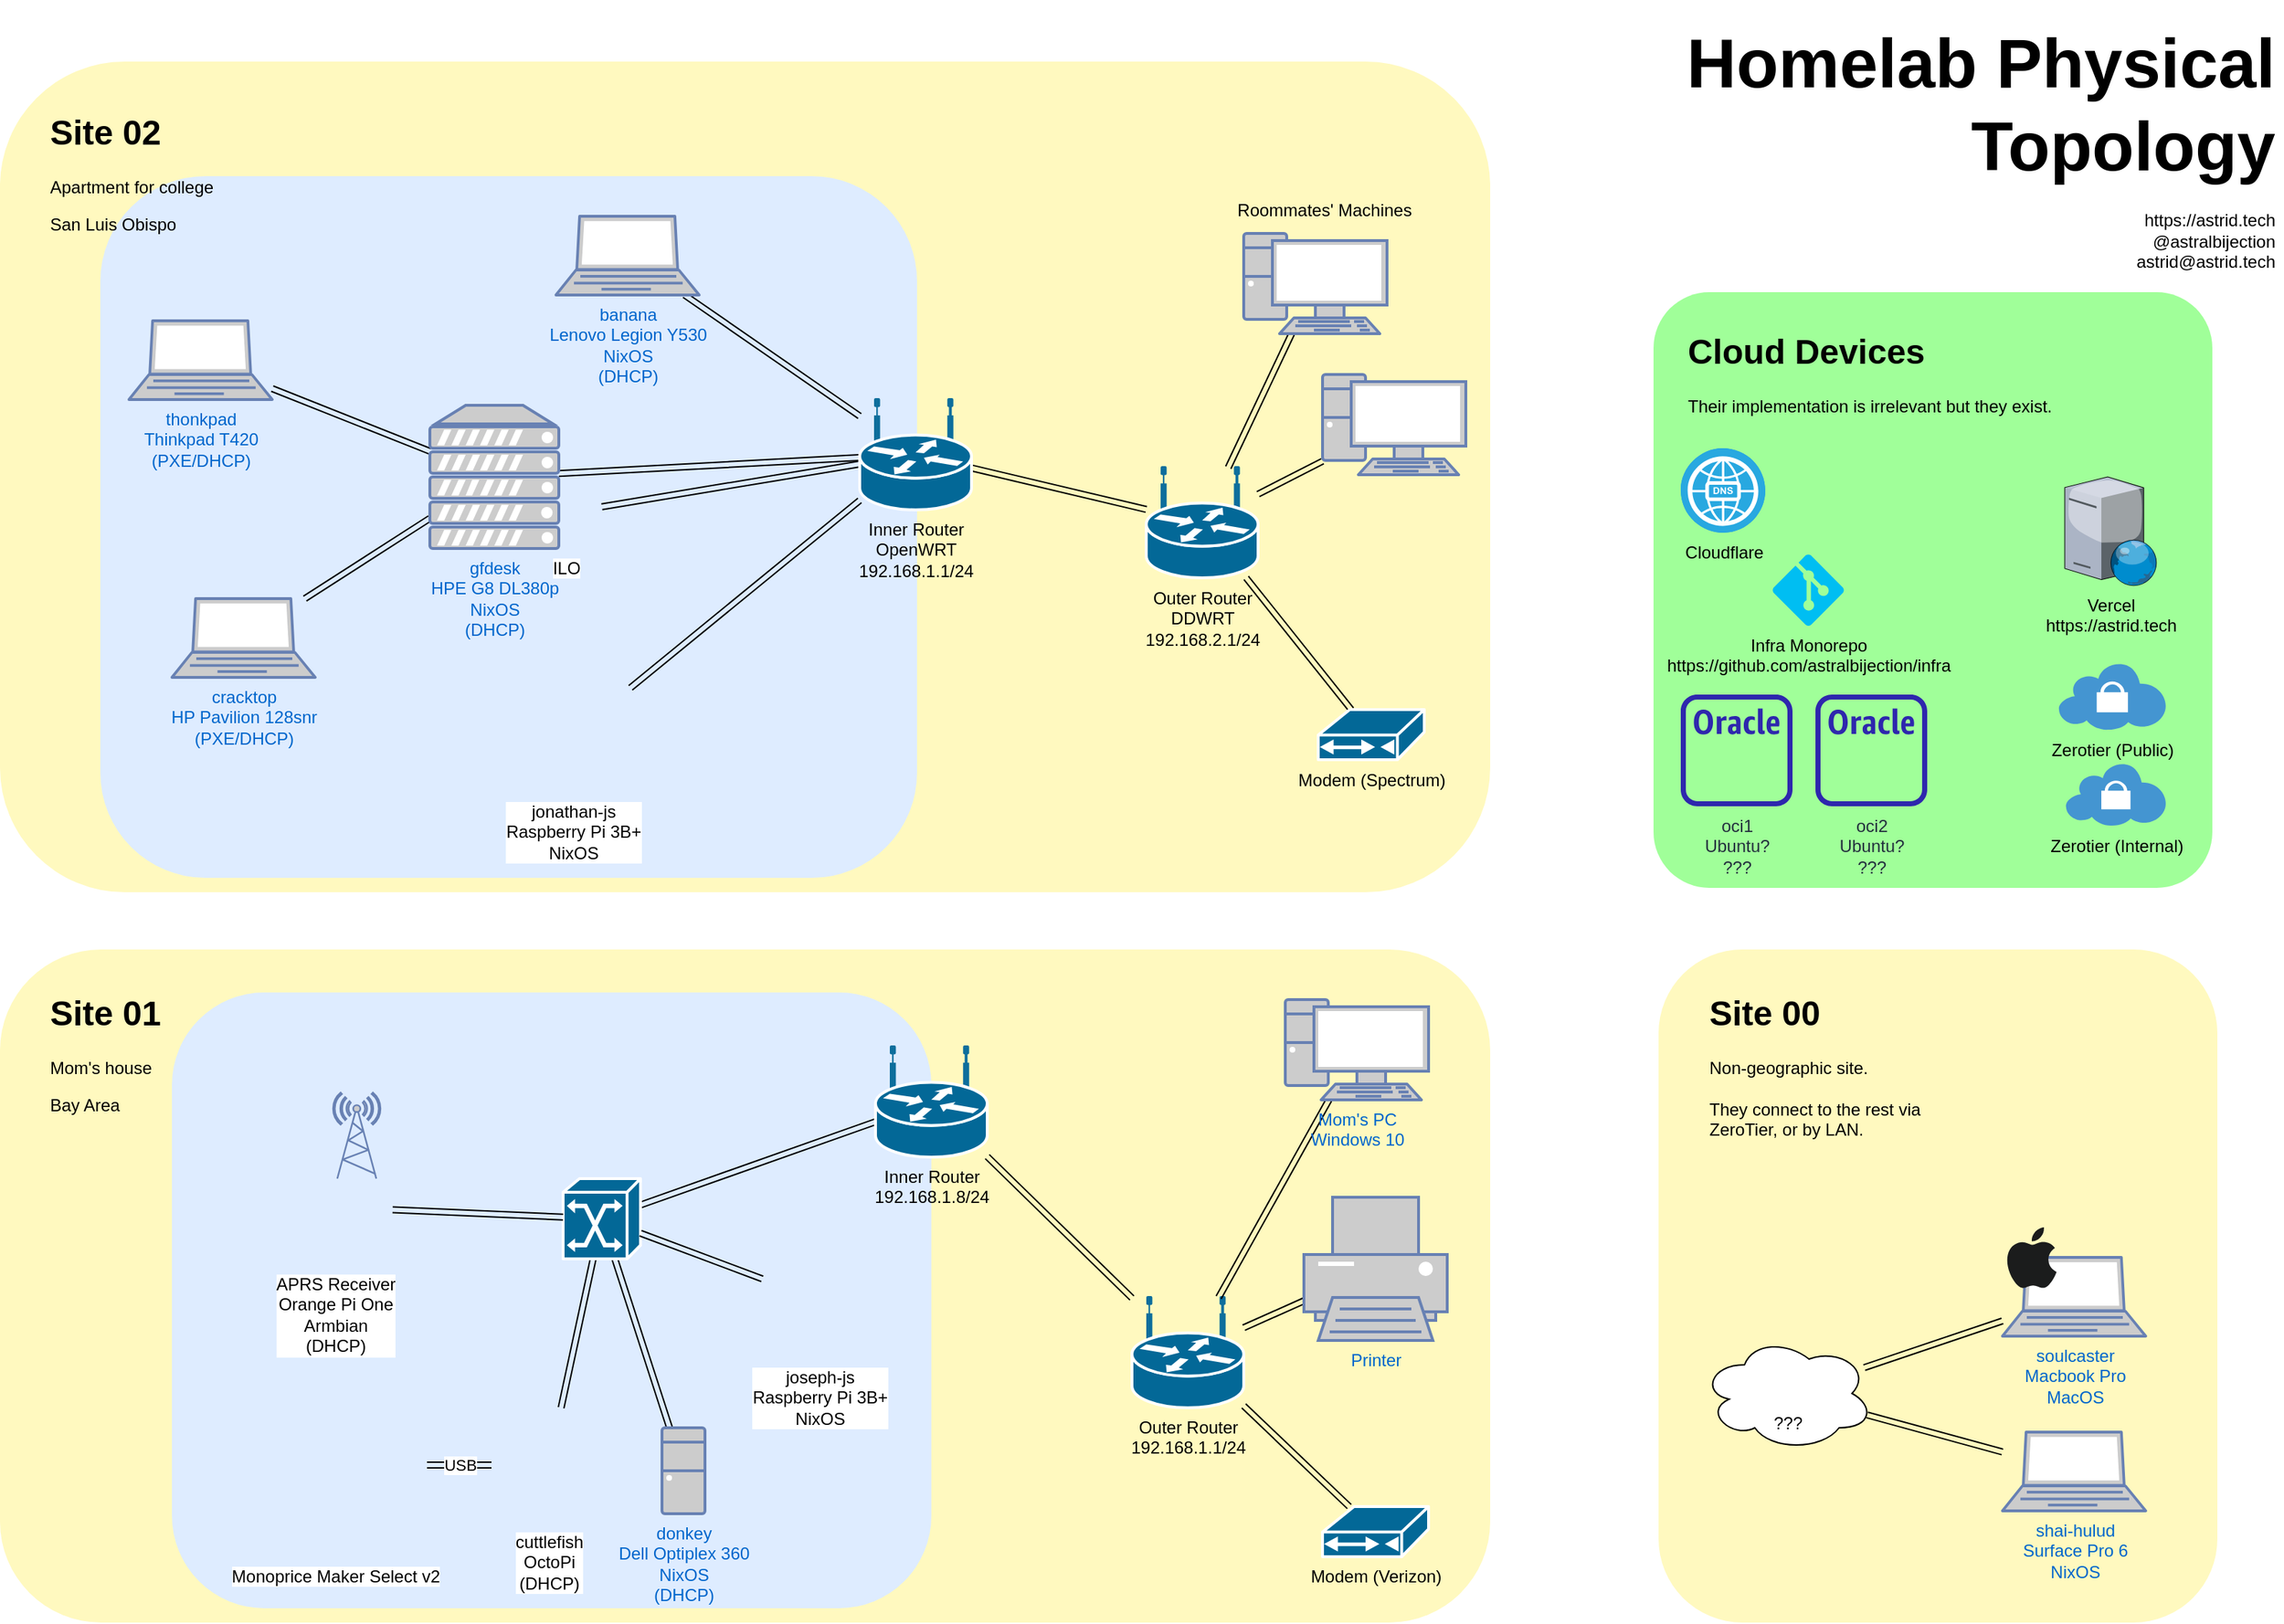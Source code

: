 <mxfile version="17.4.2" type="device" pages="2"><diagram id="GbNRLxrSvY-_6QugfCmp" name="Physical Topology"><mxGraphModel dx="2377" dy="1325" grid="0" gridSize="10" guides="1" tooltips="1" connect="1" arrows="1" fold="1" page="1" pageScale="1" pageWidth="1654" pageHeight="1169" math="0" shadow="0"><root><mxCell id="0"/><mxCell id="1" parent="0"/><mxCell id="SJtqo5JsPnwmSp3qf0sV-24" value="" style="rounded=1;whiteSpace=wrap;html=1;fontSize=12;fillColor=#FFF9BF;strokeColor=none;" vertex="1" parent="1"><mxGeometry x="10" y="680" width="1040" height="470" as="geometry"/></mxCell><mxCell id="SJtqo5JsPnwmSp3qf0sV-29" value="" style="rounded=1;whiteSpace=wrap;html=1;fontSize=12;fillColor=#DEECFF;strokeColor=none;" vertex="1" parent="1"><mxGeometry x="130" y="710" width="530" height="430" as="geometry"/></mxCell><mxCell id="SJtqo5JsPnwmSp3qf0sV-23" value="" style="rounded=1;whiteSpace=wrap;html=1;fontSize=12;fillColor=#FFF9BF;strokeColor=none;" vertex="1" parent="1"><mxGeometry x="10" y="60" width="1040" height="580" as="geometry"/></mxCell><mxCell id="SJtqo5JsPnwmSp3qf0sV-25" value="" style="rounded=1;whiteSpace=wrap;html=1;fontSize=12;fillColor=#DEECFF;strokeColor=none;" vertex="1" parent="1"><mxGeometry x="80" y="140" width="570" height="490" as="geometry"/></mxCell><mxCell id="0Y1LfkEGY5l97MR0Nnyf-11" style="edgeStyle=none;shape=link;rounded=0;orthogonalLoop=1;jettySize=auto;html=1;" parent="1" source="0Y1LfkEGY5l97MR0Nnyf-3" target="0Y1LfkEGY5l97MR0Nnyf-5" edge="1"><mxGeometry relative="1" as="geometry"/></mxCell><mxCell id="0Y1LfkEGY5l97MR0Nnyf-3" value="Modem (Spectrum)" style="shape=mxgraph.cisco.modems_and_phones.cable_modem;sketch=0;html=1;pointerEvents=1;dashed=0;fillColor=#036897;strokeColor=#ffffff;strokeWidth=2;verticalLabelPosition=bottom;verticalAlign=top;align=center;outlineConnect=0;" parent="1" vertex="1"><mxGeometry x="930" y="512.5" width="74" height="35" as="geometry"/></mxCell><mxCell id="0Y1LfkEGY5l97MR0Nnyf-12" style="edgeStyle=none;shape=link;rounded=0;orthogonalLoop=1;jettySize=auto;html=1;" parent="1" source="0Y1LfkEGY5l97MR0Nnyf-5" target="0Y1LfkEGY5l97MR0Nnyf-8" edge="1"><mxGeometry relative="1" as="geometry"/></mxCell><mxCell id="0Y1LfkEGY5l97MR0Nnyf-49" style="edgeStyle=none;shape=link;rounded=0;orthogonalLoop=1;jettySize=auto;html=1;" parent="1" source="0Y1LfkEGY5l97MR0Nnyf-5" target="0Y1LfkEGY5l97MR0Nnyf-47" edge="1"><mxGeometry relative="1" as="geometry"/></mxCell><mxCell id="0Y1LfkEGY5l97MR0Nnyf-50" style="edgeStyle=none;shape=link;rounded=0;orthogonalLoop=1;jettySize=auto;html=1;" parent="1" source="0Y1LfkEGY5l97MR0Nnyf-5" target="0Y1LfkEGY5l97MR0Nnyf-48" edge="1"><mxGeometry relative="1" as="geometry"/></mxCell><mxCell id="0Y1LfkEGY5l97MR0Nnyf-5" value="&lt;div&gt;Outer Router&lt;/div&gt;&lt;div&gt;DDWRT&lt;br&gt;&lt;/div&gt;&lt;div&gt;192.168.2.1/24&lt;/div&gt;" style="shape=mxgraph.cisco.routers.wireless_router;sketch=0;html=1;pointerEvents=1;dashed=0;fillColor=#036897;strokeColor=#ffffff;strokeWidth=2;verticalLabelPosition=bottom;verticalAlign=top;align=center;outlineConnect=0;" parent="1" vertex="1"><mxGeometry x="810" y="343.5" width="78" height="77" as="geometry"/></mxCell><mxCell id="0Y1LfkEGY5l97MR0Nnyf-17" style="edgeStyle=none;shape=link;rounded=0;orthogonalLoop=1;jettySize=auto;html=1;" parent="1" source="0Y1LfkEGY5l97MR0Nnyf-8" target="0Y1LfkEGY5l97MR0Nnyf-15" edge="1"><mxGeometry relative="1" as="geometry"/></mxCell><mxCell id="0Y1LfkEGY5l97MR0Nnyf-36" style="edgeStyle=none;shape=link;rounded=0;orthogonalLoop=1;jettySize=auto;html=1;" parent="1" source="0Y1LfkEGY5l97MR0Nnyf-8" target="0Y1LfkEGY5l97MR0Nnyf-35" edge="1"><mxGeometry relative="1" as="geometry"/></mxCell><mxCell id="0Y1LfkEGY5l97MR0Nnyf-40" style="edgeStyle=none;shape=link;rounded=0;orthogonalLoop=1;jettySize=auto;html=1;" parent="1" source="0Y1LfkEGY5l97MR0Nnyf-8" target="0Y1LfkEGY5l97MR0Nnyf-41" edge="1"><mxGeometry relative="1" as="geometry"/></mxCell><mxCell id="0Y1LfkEGY5l97MR0Nnyf-44" style="edgeStyle=none;shape=link;rounded=0;orthogonalLoop=1;jettySize=auto;html=1;" parent="1" source="0Y1LfkEGY5l97MR0Nnyf-8" target="0Y1LfkEGY5l97MR0Nnyf-43" edge="1"><mxGeometry relative="1" as="geometry"/></mxCell><mxCell id="0Y1LfkEGY5l97MR0Nnyf-8" value="&lt;div&gt;Inner Router&lt;/div&gt;&lt;div&gt;OpenWRT&lt;br&gt;&lt;/div&gt;&lt;div&gt;192.168.1.1/24&lt;/div&gt;" style="shape=mxgraph.cisco.routers.wireless_router;sketch=0;html=1;pointerEvents=1;dashed=0;fillColor=#036897;strokeColor=#ffffff;strokeWidth=2;verticalLabelPosition=bottom;verticalAlign=top;align=center;outlineConnect=0;" parent="1" vertex="1"><mxGeometry x="610" y="296" width="78" height="77" as="geometry"/></mxCell><mxCell id="0Y1LfkEGY5l97MR0Nnyf-20" style="edgeStyle=none;shape=link;rounded=0;orthogonalLoop=1;jettySize=auto;html=1;" parent="1" source="0Y1LfkEGY5l97MR0Nnyf-15" target="0Y1LfkEGY5l97MR0Nnyf-19" edge="1"><mxGeometry relative="1" as="geometry"/></mxCell><mxCell id="0Y1LfkEGY5l97MR0Nnyf-21" style="edgeStyle=none;shape=link;rounded=0;orthogonalLoop=1;jettySize=auto;html=1;" parent="1" source="0Y1LfkEGY5l97MR0Nnyf-15" target="0Y1LfkEGY5l97MR0Nnyf-18" edge="1"><mxGeometry relative="1" as="geometry"/></mxCell><mxCell id="0Y1LfkEGY5l97MR0Nnyf-18" value="&lt;div&gt;cracktop&lt;/div&gt;&lt;div&gt;HP Pavilion 128snr&lt;/div&gt;&lt;div&gt;(PXE/DHCP)&lt;br&gt;&lt;/div&gt;" style="fontColor=#0066CC;verticalAlign=top;verticalLabelPosition=bottom;labelPosition=center;align=center;html=1;outlineConnect=0;fillColor=#CCCCCC;strokeColor=#6881B3;gradientColor=none;gradientDirection=north;strokeWidth=2;shape=mxgraph.networks.laptop;" parent="1" vertex="1"><mxGeometry x="130" y="435" width="100" height="55" as="geometry"/></mxCell><mxCell id="0Y1LfkEGY5l97MR0Nnyf-19" value="&lt;div&gt;thonkpad&lt;/div&gt;&lt;div&gt;Thinkpad T420&lt;/div&gt;&lt;div&gt;(PXE/DHCP)&lt;br&gt;&lt;/div&gt;" style="fontColor=#0066CC;verticalAlign=top;verticalLabelPosition=bottom;labelPosition=center;align=center;html=1;outlineConnect=0;fillColor=#CCCCCC;strokeColor=#6881B3;gradientColor=none;gradientDirection=north;strokeWidth=2;shape=mxgraph.networks.laptop;" parent="1" vertex="1"><mxGeometry x="100" y="241" width="100" height="55" as="geometry"/></mxCell><mxCell id="0Y1LfkEGY5l97MR0Nnyf-22" style="edgeStyle=none;shape=link;rounded=0;orthogonalLoop=1;jettySize=auto;html=1;" parent="1" source="0Y1LfkEGY5l97MR0Nnyf-23" target="0Y1LfkEGY5l97MR0Nnyf-25" edge="1"><mxGeometry relative="1" as="geometry"/></mxCell><mxCell id="0Y1LfkEGY5l97MR0Nnyf-23" value="&lt;div&gt;Modem (Verizon)&lt;/div&gt;" style="shape=mxgraph.cisco.modems_and_phones.cable_modem;sketch=0;html=1;pointerEvents=1;dashed=0;fillColor=#036897;strokeColor=#ffffff;strokeWidth=2;verticalLabelPosition=bottom;verticalAlign=top;align=center;outlineConnect=0;" parent="1" vertex="1"><mxGeometry x="933" y="1069" width="74" height="35" as="geometry"/></mxCell><mxCell id="0Y1LfkEGY5l97MR0Nnyf-24" style="edgeStyle=none;shape=link;rounded=0;orthogonalLoop=1;jettySize=auto;html=1;" parent="1" source="0Y1LfkEGY5l97MR0Nnyf-25" target="0Y1LfkEGY5l97MR0Nnyf-26" edge="1"><mxGeometry relative="1" as="geometry"/></mxCell><mxCell id="0Y1LfkEGY5l97MR0Nnyf-25" value="&lt;div&gt;Outer Router&lt;/div&gt;&lt;div&gt;192.168.1.1/24&lt;br&gt;&lt;/div&gt;" style="shape=mxgraph.cisco.routers.wireless_router;sketch=0;html=1;pointerEvents=1;dashed=0;fillColor=#036897;strokeColor=#ffffff;strokeWidth=2;verticalLabelPosition=bottom;verticalAlign=top;align=center;outlineConnect=0;" parent="1" vertex="1"><mxGeometry x="800" y="923" width="78" height="77" as="geometry"/></mxCell><mxCell id="0Y1LfkEGY5l97MR0Nnyf-32" style="edgeStyle=none;shape=link;rounded=0;orthogonalLoop=1;jettySize=auto;html=1;" parent="1" source="0Y1LfkEGY5l97MR0Nnyf-26" target="0Y1LfkEGY5l97MR0Nnyf-31" edge="1"><mxGeometry relative="1" as="geometry"/></mxCell><mxCell id="0Y1LfkEGY5l97MR0Nnyf-26" value="&lt;div&gt;Inner Router&lt;/div&gt;&lt;div&gt;192.168.1.8/24&lt;br&gt;&lt;/div&gt;" style="shape=mxgraph.cisco.routers.wireless_router;sketch=0;html=1;pointerEvents=1;dashed=0;fillColor=#036897;strokeColor=#ffffff;strokeWidth=2;verticalLabelPosition=bottom;verticalAlign=top;align=center;outlineConnect=0;" parent="1" vertex="1"><mxGeometry x="621" y="748" width="78" height="77" as="geometry"/></mxCell><mxCell id="0Y1LfkEGY5l97MR0Nnyf-34" style="edgeStyle=none;shape=link;rounded=0;orthogonalLoop=1;jettySize=auto;html=1;startArrow=none;" parent="1" source="0Y1LfkEGY5l97MR0Nnyf-27" target="0Y1LfkEGY5l97MR0Nnyf-31" edge="1"><mxGeometry relative="1" as="geometry"/></mxCell><mxCell id="SJtqo5JsPnwmSp3qf0sV-12" style="edgeStyle=none;shape=link;rounded=0;orthogonalLoop=1;jettySize=auto;html=1;" edge="1" parent="1" source="0Y1LfkEGY5l97MR0Nnyf-31" target="0Y1LfkEGY5l97MR0Nnyf-42"><mxGeometry relative="1" as="geometry"/></mxCell><mxCell id="0Y1LfkEGY5l97MR0Nnyf-31" value="" style="shape=mxgraph.cisco.switches.atm_switch;sketch=0;html=1;pointerEvents=1;dashed=0;fillColor=#036897;strokeColor=#ffffff;strokeWidth=2;verticalLabelPosition=bottom;verticalAlign=top;align=center;outlineConnect=0;" parent="1" vertex="1"><mxGeometry x="403" y="840" width="54" height="56" as="geometry"/></mxCell><mxCell id="0Y1LfkEGY5l97MR0Nnyf-62" value="USB" style="edgeStyle=none;rounded=0;orthogonalLoop=1;jettySize=auto;html=1;shape=link;" parent="1" source="0Y1LfkEGY5l97MR0Nnyf-42" target="0Y1LfkEGY5l97MR0Nnyf-60" edge="1"><mxGeometry relative="1" as="geometry"><Array as="points"/></mxGeometry></mxCell><mxCell id="0Y1LfkEGY5l97MR0Nnyf-53" style="edgeStyle=none;shape=link;rounded=0;orthogonalLoop=1;jettySize=auto;html=1;" parent="1" source="0Y1LfkEGY5l97MR0Nnyf-51" target="0Y1LfkEGY5l97MR0Nnyf-25" edge="1"><mxGeometry relative="1" as="geometry"/></mxCell><mxCell id="0Y1LfkEGY5l97MR0Nnyf-54" style="shape=link;rounded=0;orthogonalLoop=1;jettySize=auto;html=1;" parent="1" source="0Y1LfkEGY5l97MR0Nnyf-56" target="0Y1LfkEGY5l97MR0Nnyf-31" edge="1"><mxGeometry relative="1" as="geometry"><mxPoint x="507.997" y="736" as="targetPoint"/><mxPoint x="538.78" y="795.263" as="sourcePoint"/></mxGeometry></mxCell><mxCell id="0Y1LfkEGY5l97MR0Nnyf-59" style="edgeStyle=none;shape=link;rounded=0;orthogonalLoop=1;jettySize=auto;html=1;" parent="1" source="0Y1LfkEGY5l97MR0Nnyf-58" target="0Y1LfkEGY5l97MR0Nnyf-25" edge="1"><mxGeometry relative="1" as="geometry"/></mxCell><mxCell id="0Y1LfkEGY5l97MR0Nnyf-58" value="Printer" style="fontColor=#0066CC;verticalAlign=top;verticalLabelPosition=bottom;labelPosition=center;align=center;html=1;outlineConnect=0;fillColor=#CCCCCC;strokeColor=#6881B3;gradientColor=none;gradientDirection=north;strokeWidth=2;shape=mxgraph.networks.printer;" parent="1" vertex="1"><mxGeometry x="920" y="853" width="100" height="100" as="geometry"/></mxCell><mxCell id="0Y1LfkEGY5l97MR0Nnyf-60" value="&lt;div&gt;Monoprice Maker Select v2&lt;/div&gt;" style="shape=image;html=1;verticalAlign=top;verticalLabelPosition=bottom;labelBackgroundColor=#ffffff;imageAspect=0;aspect=fixed;image=https://cdn2.iconfinder.com/data/icons/analytic-investment-and-balanced-scorecard/512/428_3d_dimensional_machine_printer_printing_3d_print_printing-128.png" parent="1" vertex="1"><mxGeometry x="180" y="976" width="128" height="128" as="geometry"/></mxCell><mxCell id="SJtqo5JsPnwmSp3qf0sV-3" value="" style="group" vertex="1" connectable="0" parent="1"><mxGeometry x="370" y="490" width="90" height="80" as="geometry"/></mxCell><mxCell id="uCZrY0KcHRr1WRtkdYvz-1" value="" style="group" vertex="1" connectable="0" parent="SJtqo5JsPnwmSp3qf0sV-3"><mxGeometry x="-10" width="90" height="80" as="geometry"/></mxCell><mxCell id="0Y1LfkEGY5l97MR0Nnyf-41" value="&lt;div&gt;jonathan-js&lt;/div&gt;&lt;div&gt;Raspberry Pi 3B+&lt;/div&gt;&lt;div&gt;NixOS&lt;br&gt;&lt;/div&gt;" style="shape=image;html=1;verticalAlign=top;verticalLabelPosition=bottom;labelBackgroundColor=#ffffff;imageAspect=0;aspect=fixed;image=https://cdn1.iconfinder.com/data/icons/nuvola2/128x128/apps/kcmpci.png" parent="uCZrY0KcHRr1WRtkdYvz-1" vertex="1"><mxGeometry x="10" width="80" height="80" as="geometry"/></mxCell><mxCell id="0Y1LfkEGY5l97MR0Nnyf-39" value="" style="shape=image;html=1;verticalAlign=top;verticalLabelPosition=bottom;labelBackgroundColor=#ffffff;imageAspect=0;aspect=fixed;image=https://cdn1.iconfinder.com/data/icons/fruit-136/64/Fruit_iconfree_Filled_Outline_raspberry-healthy-organic-food-fruit_icon-128.png" parent="uCZrY0KcHRr1WRtkdYvz-1" vertex="1"><mxGeometry width="40" height="40" as="geometry"/></mxCell><mxCell id="Q7pQhNHiW29lRtdGFvHn-4" value="" style="shape=image;verticalLabelPosition=bottom;labelBackgroundColor=default;verticalAlign=top;aspect=fixed;imageAspect=0;image=https://nixos.wiki/images/thumb/2/20/Home-nixos-logo.png/207px-Home-nixos-logo.png;" vertex="1" parent="uCZrY0KcHRr1WRtkdYvz-1"><mxGeometry x="42" y="3" width="40.26" height="34.81" as="geometry"/></mxCell><mxCell id="SJtqo5JsPnwmSp3qf0sV-4" value="&lt;div&gt;Roommates' Machines&lt;/div&gt;" style="text;html=1;align=center;verticalAlign=middle;resizable=0;points=[];autosize=1;strokeColor=none;fillColor=none;" vertex="1" parent="1"><mxGeometry x="864" y="154" width="140" height="20" as="geometry"/></mxCell><mxCell id="SJtqo5JsPnwmSp3qf0sV-7" value="" style="group" vertex="1" connectable="0" parent="1"><mxGeometry x="204" y="780" width="80" height="120" as="geometry"/></mxCell><mxCell id="SJtqo5JsPnwmSp3qf0sV-10" value="" style="group" vertex="1" connectable="0" parent="SJtqo5JsPnwmSp3qf0sV-7"><mxGeometry x="-11.5" width="91.5" height="120" as="geometry"/></mxCell><mxCell id="0Y1LfkEGY5l97MR0Nnyf-56" value="&lt;div&gt;APRS Receiver&lt;/div&gt;&lt;div&gt;Orange Pi One&lt;br&gt;&lt;/div&gt;&lt;div&gt;Armbian&lt;/div&gt;&lt;div&gt;(DHCP)&lt;br&gt;&lt;/div&gt;" style="shape=image;html=1;verticalAlign=top;verticalLabelPosition=bottom;labelBackgroundColor=#ffffff;imageAspect=0;aspect=fixed;image=https://cdn1.iconfinder.com/data/icons/nuvola2/128x128/apps/kcmpci.png" parent="SJtqo5JsPnwmSp3qf0sV-10" vertex="1"><mxGeometry x="11.5" y="40" width="80" height="80" as="geometry"/></mxCell><mxCell id="0Y1LfkEGY5l97MR0Nnyf-57" value="" style="fontColor=#0066CC;verticalAlign=top;verticalLabelPosition=bottom;labelPosition=center;align=center;html=1;outlineConnect=0;fillColor=#CCCCCC;strokeColor=#6881B3;gradientColor=none;gradientDirection=north;strokeWidth=2;shape=mxgraph.networks.radio_tower;" parent="SJtqo5JsPnwmSp3qf0sV-10" vertex="1"><mxGeometry x="50" width="33" height="60" as="geometry"/></mxCell><mxCell id="SJtqo5JsPnwmSp3qf0sV-9" value="" style="shape=image;html=1;verticalAlign=top;verticalLabelPosition=bottom;labelBackgroundColor=#ffffff;imageAspect=0;aspect=fixed;image=https://cdn1.iconfinder.com/data/icons/fruit-136/64/Fruit_iconfree_Filled_Outline_raspberry-healthy-organic-food-fruit_icon-128.png" vertex="1" parent="SJtqo5JsPnwmSp3qf0sV-10"><mxGeometry y="40" width="40" height="40" as="geometry"/></mxCell><mxCell id="SJtqo5JsPnwmSp3qf0sV-11" value="" style="group" vertex="1" connectable="0" parent="1"><mxGeometry x="343" y="1000" width="90" height="80" as="geometry"/></mxCell><mxCell id="0Y1LfkEGY5l97MR0Nnyf-42" value="&lt;div&gt;cuttlefish&lt;/div&gt;&lt;div&gt;OctoPi&lt;/div&gt;&lt;div&gt;(DHCP)&lt;br&gt;&lt;/div&gt;" style="shape=image;html=1;verticalAlign=top;verticalLabelPosition=bottom;labelBackgroundColor=#ffffff;imageAspect=0;aspect=fixed;image=https://cdn1.iconfinder.com/data/icons/nuvola2/128x128/apps/kcmpci.png" parent="SJtqo5JsPnwmSp3qf0sV-11" vertex="1"><mxGeometry x="10" width="80" height="80" as="geometry"/></mxCell><mxCell id="0Y1LfkEGY5l97MR0Nnyf-28" value="" style="shape=image;html=1;verticalAlign=top;verticalLabelPosition=bottom;labelBackgroundColor=#ffffff;imageAspect=0;aspect=fixed;image=https://cdn1.iconfinder.com/data/icons/fruit-136/64/Fruit_iconfree_Filled_Outline_raspberry-healthy-organic-food-fruit_icon-128.png" parent="SJtqo5JsPnwmSp3qf0sV-11" vertex="1"><mxGeometry width="40" height="40" as="geometry"/></mxCell><mxCell id="SJtqo5JsPnwmSp3qf0sV-13" value="&lt;h1&gt;Site 01&lt;br&gt;&lt;/h1&gt;&lt;p&gt;Mom's house&lt;/p&gt;&lt;p&gt;Bay Area&lt;br&gt;&lt;/p&gt;" style="text;html=1;strokeColor=none;fillColor=none;spacing=5;spacingTop=-20;whiteSpace=wrap;overflow=hidden;rounded=0;" vertex="1" parent="1"><mxGeometry x="40" y="705" width="190" height="120" as="geometry"/></mxCell><mxCell id="SJtqo5JsPnwmSp3qf0sV-14" value="&lt;h1&gt;Site 02&lt;br&gt;&lt;/h1&gt;&lt;p&gt;Apartment for college&lt;/p&gt;&lt;p&gt;San Luis Obispo&lt;br&gt;&lt;/p&gt;" style="text;html=1;strokeColor=none;fillColor=none;spacing=5;spacingTop=-20;whiteSpace=wrap;overflow=hidden;rounded=0;" vertex="1" parent="1"><mxGeometry x="40" y="90" width="190" height="120" as="geometry"/></mxCell><mxCell id="uCZrY0KcHRr1WRtkdYvz-3" value="" style="group" vertex="1" connectable="0" parent="1"><mxGeometry x="891" y="689" width="116" height="96" as="geometry"/></mxCell><mxCell id="0Y1LfkEGY5l97MR0Nnyf-51" value="&lt;div&gt;Mom's PC&lt;/div&gt;&lt;div&gt;Windows 10&lt;br&gt;&lt;/div&gt;" style="fontColor=#0066CC;verticalAlign=top;verticalLabelPosition=bottom;labelPosition=center;align=center;html=1;outlineConnect=0;fillColor=#CCCCCC;strokeColor=#6881B3;gradientColor=none;gradientDirection=north;strokeWidth=2;shape=mxgraph.networks.pc;" parent="uCZrY0KcHRr1WRtkdYvz-3" vertex="1"><mxGeometry x="16" y="26" width="100" height="70" as="geometry"/></mxCell><mxCell id="uCZrY0KcHRr1WRtkdYvz-2" value="" style="shape=image;html=1;verticalAlign=top;verticalLabelPosition=bottom;labelBackgroundColor=#ffffff;imageAspect=0;aspect=fixed;image=https://cdn3.iconfinder.com/data/icons/picons-social/57/72-windows8-128.png;fontSize=12;fillColor=#DEECFF;" vertex="1" parent="uCZrY0KcHRr1WRtkdYvz-3"><mxGeometry width="53" height="53" as="geometry"/></mxCell><mxCell id="uCZrY0KcHRr1WRtkdYvz-7" value="" style="group" vertex="1" connectable="0" parent="1"><mxGeometry x="862" y="168" width="116" height="82" as="geometry"/></mxCell><mxCell id="0Y1LfkEGY5l97MR0Nnyf-47" value="" style="fontColor=#0066CC;verticalAlign=top;verticalLabelPosition=bottom;labelPosition=center;align=center;html=1;outlineConnect=0;fillColor=#CCCCCC;strokeColor=#6881B3;gradientColor=none;gradientDirection=north;strokeWidth=2;shape=mxgraph.networks.pc;" parent="uCZrY0KcHRr1WRtkdYvz-7" vertex="1"><mxGeometry x="16" y="12" width="100" height="70" as="geometry"/></mxCell><mxCell id="uCZrY0KcHRr1WRtkdYvz-6" value="" style="shape=image;html=1;verticalAlign=top;verticalLabelPosition=bottom;labelBackgroundColor=#ffffff;imageAspect=0;aspect=fixed;image=https://cdn3.iconfinder.com/data/icons/picons-social/57/72-windows8-128.png;fontSize=12;fillColor=#DEECFF;" vertex="1" parent="uCZrY0KcHRr1WRtkdYvz-7"><mxGeometry width="53" height="53" as="geometry"/></mxCell><mxCell id="uCZrY0KcHRr1WRtkdYvz-8" value="" style="group" vertex="1" connectable="0" parent="1"><mxGeometry x="912" y="259" width="121" height="89.5" as="geometry"/></mxCell><mxCell id="0Y1LfkEGY5l97MR0Nnyf-48" value="" style="fontColor=#0066CC;verticalAlign=top;verticalLabelPosition=bottom;labelPosition=center;align=center;html=1;outlineConnect=0;fillColor=#CCCCCC;strokeColor=#6881B3;gradientColor=none;gradientDirection=north;strokeWidth=2;shape=mxgraph.networks.pc;" parent="uCZrY0KcHRr1WRtkdYvz-8" vertex="1"><mxGeometry x="21" y="19.5" width="100" height="70" as="geometry"/></mxCell><mxCell id="uCZrY0KcHRr1WRtkdYvz-5" value="" style="shape=image;html=1;verticalAlign=top;verticalLabelPosition=bottom;labelBackgroundColor=#ffffff;imageAspect=0;aspect=fixed;image=https://cdn3.iconfinder.com/data/icons/picons-social/57/72-windows8-128.png;fontSize=12;fillColor=#DEECFF;" vertex="1" parent="uCZrY0KcHRr1WRtkdYvz-8"><mxGeometry width="53" height="53" as="geometry"/></mxCell><mxCell id="JGinlTxEPug-NtGL8Dwr-1" value="" style="group" vertex="1" connectable="0" parent="1"><mxGeometry x="542" y="885" width="90" height="80" as="geometry"/></mxCell><mxCell id="JGinlTxEPug-NtGL8Dwr-2" value="" style="group" vertex="1" connectable="0" parent="JGinlTxEPug-NtGL8Dwr-1"><mxGeometry x="-10" width="90" height="80" as="geometry"/></mxCell><mxCell id="JGinlTxEPug-NtGL8Dwr-3" value="&lt;div&gt;joseph-js&lt;/div&gt;&lt;div&gt;Raspberry Pi 3B+&lt;/div&gt;&lt;div&gt;NixOS&lt;br&gt;&lt;/div&gt;" style="shape=image;html=1;verticalAlign=top;verticalLabelPosition=bottom;labelBackgroundColor=#ffffff;imageAspect=0;aspect=fixed;image=https://cdn1.iconfinder.com/data/icons/nuvola2/128x128/apps/kcmpci.png" vertex="1" parent="JGinlTxEPug-NtGL8Dwr-2"><mxGeometry x="10" width="80" height="80" as="geometry"/></mxCell><mxCell id="JGinlTxEPug-NtGL8Dwr-4" value="" style="shape=image;html=1;verticalAlign=top;verticalLabelPosition=bottom;labelBackgroundColor=#ffffff;imageAspect=0;aspect=fixed;image=https://cdn1.iconfinder.com/data/icons/fruit-136/64/Fruit_iconfree_Filled_Outline_raspberry-healthy-organic-food-fruit_icon-128.png" vertex="1" parent="JGinlTxEPug-NtGL8Dwr-2"><mxGeometry width="40" height="40" as="geometry"/></mxCell><mxCell id="JGinlTxEPug-NtGL8Dwr-5" value="" style="shape=image;verticalLabelPosition=bottom;labelBackgroundColor=default;verticalAlign=top;aspect=fixed;imageAspect=0;image=https://nixos.wiki/images/thumb/2/20/Home-nixos-logo.png/207px-Home-nixos-logo.png;" vertex="1" parent="JGinlTxEPug-NtGL8Dwr-2"><mxGeometry x="42" y="3" width="40.26" height="34.81" as="geometry"/></mxCell><mxCell id="JGinlTxEPug-NtGL8Dwr-7" value="" style="edgeStyle=none;shape=link;rounded=0;orthogonalLoop=1;jettySize=auto;html=1;fontSize=12;" edge="1" parent="1" source="JGinlTxEPug-NtGL8Dwr-3" target="0Y1LfkEGY5l97MR0Nnyf-31"><mxGeometry relative="1" as="geometry"/></mxCell><mxCell id="JGinlTxEPug-NtGL8Dwr-9" value="" style="group" vertex="1" connectable="0" parent="1"><mxGeometry x="389" y="154" width="109" height="69" as="geometry"/></mxCell><mxCell id="0Y1LfkEGY5l97MR0Nnyf-35" value="&lt;div&gt;banana&lt;/div&gt;&lt;div&gt;Lenovo Legion Y530&lt;/div&gt;&lt;div&gt;NixOS&lt;br&gt;&lt;/div&gt;&lt;div&gt;(DHCP)&lt;br&gt;&lt;/div&gt;" style="fontColor=#0066CC;verticalAlign=top;verticalLabelPosition=bottom;labelPosition=center;align=center;html=1;outlineConnect=0;fillColor=#CCCCCC;strokeColor=#6881B3;gradientColor=none;gradientDirection=north;strokeWidth=2;shape=mxgraph.networks.laptop;" parent="JGinlTxEPug-NtGL8Dwr-9" vertex="1"><mxGeometry x="9" y="14" width="100" height="55" as="geometry"/></mxCell><mxCell id="Q7pQhNHiW29lRtdGFvHn-3" value="" style="shape=image;verticalLabelPosition=bottom;labelBackgroundColor=default;verticalAlign=top;aspect=fixed;imageAspect=0;image=https://nixos.wiki/images/thumb/2/20/Home-nixos-logo.png/207px-Home-nixos-logo.png;" vertex="1" parent="JGinlTxEPug-NtGL8Dwr-9"><mxGeometry width="46.26" height="40" as="geometry"/></mxCell><mxCell id="JGinlTxEPug-NtGL8Dwr-11" value="" style="group" vertex="1" connectable="0" parent="1"><mxGeometry x="446" y="1000" width="56" height="74" as="geometry"/></mxCell><mxCell id="0Y1LfkEGY5l97MR0Nnyf-27" value="&lt;div&gt;donkey&lt;/div&gt;&lt;div&gt;Dell Optiplex 360&lt;br&gt;&lt;/div&gt;&lt;div&gt;NixOS&lt;/div&gt;&lt;div&gt;(DHCP)&lt;br&gt;&lt;/div&gt;" style="fontColor=#0066CC;verticalAlign=top;verticalLabelPosition=bottom;labelPosition=center;align=center;html=1;outlineConnect=0;fillColor=#CCCCCC;strokeColor=#6881B3;gradientColor=none;gradientDirection=north;strokeWidth=2;shape=mxgraph.networks.desktop_pc;" parent="JGinlTxEPug-NtGL8Dwr-11" vertex="1"><mxGeometry x="26" y="14" width="30" height="60" as="geometry"/></mxCell><mxCell id="JGinlTxEPug-NtGL8Dwr-10" value="" style="shape=image;verticalLabelPosition=bottom;labelBackgroundColor=default;verticalAlign=top;aspect=fixed;imageAspect=0;image=https://nixos.wiki/images/thumb/2/20/Home-nixos-logo.png/207px-Home-nixos-logo.png;" vertex="1" parent="JGinlTxEPug-NtGL8Dwr-11"><mxGeometry width="46.26" height="40" as="geometry"/></mxCell><mxCell id="JGinlTxEPug-NtGL8Dwr-12" value="" style="group" vertex="1" connectable="0" parent="1"><mxGeometry x="292" y="290" width="138" height="110" as="geometry"/></mxCell><mxCell id="0Y1LfkEGY5l97MR0Nnyf-15" value="&lt;div&gt;gfdesk&lt;/div&gt;&lt;div&gt;HPE G8 DL380p&lt;/div&gt;&lt;div&gt;NixOS&lt;br&gt;&lt;/div&gt;&lt;div&gt;(DHCP)&lt;br&gt;&lt;/div&gt;" style="fontColor=#0066CC;verticalAlign=top;verticalLabelPosition=bottom;labelPosition=center;align=center;html=1;outlineConnect=0;fillColor=#CCCCCC;strokeColor=#6881B3;gradientColor=none;gradientDirection=north;strokeWidth=2;shape=mxgraph.networks.server;" parent="JGinlTxEPug-NtGL8Dwr-12" vertex="1"><mxGeometry x="18" y="10" width="90" height="100" as="geometry"/></mxCell><mxCell id="Q7pQhNHiW29lRtdGFvHn-1" value="" style="shape=image;verticalLabelPosition=bottom;labelBackgroundColor=default;verticalAlign=top;aspect=fixed;imageAspect=0;image=https://nixos.wiki/images/thumb/2/20/Home-nixos-logo.png/207px-Home-nixos-logo.png;" vertex="1" parent="JGinlTxEPug-NtGL8Dwr-12"><mxGeometry width="46.26" height="40" as="geometry"/></mxCell><mxCell id="0Y1LfkEGY5l97MR0Nnyf-43" value="ILO" style="shape=image;html=1;verticalAlign=top;verticalLabelPosition=bottom;labelBackgroundColor=#ffffff;imageAspect=0;aspect=fixed;image=https://cdn1.iconfinder.com/data/icons/nuvola2/128x128/apps/kcmpci.png;container=0;" parent="JGinlTxEPug-NtGL8Dwr-12" vertex="1"><mxGeometry x="88" y="60" width="50" height="50" as="geometry"/></mxCell><mxCell id="JGinlTxEPug-NtGL8Dwr-13" value="&lt;h1&gt;&lt;font style=&quot;font-size: 48px&quot;&gt;Homelab Physical Topology&lt;/font&gt;&lt;br&gt;&lt;/h1&gt;&lt;p&gt;https://astrid.tech&lt;br&gt;@astralbijection&lt;br&gt;astrid@astrid.tech&lt;br&gt;&lt;/p&gt;" style="text;html=1;strokeColor=none;fillColor=none;spacing=5;spacingTop=-20;whiteSpace=wrap;overflow=hidden;rounded=0;fontSize=12;align=right;" vertex="1" parent="1"><mxGeometry x="1122" y="27" width="481" height="185" as="geometry"/></mxCell><mxCell id="JGinlTxEPug-NtGL8Dwr-16" value="" style="group" vertex="1" connectable="0" parent="1"><mxGeometry x="1167.5" y="680" width="390" height="470" as="geometry"/></mxCell><mxCell id="SJtqo5JsPnwmSp3qf0sV-21" value="" style="rounded=1;whiteSpace=wrap;html=1;fontSize=12;fillColor=#FFF9BF;strokeColor=none;" vertex="1" parent="JGinlTxEPug-NtGL8Dwr-16"><mxGeometry width="390" height="470" as="geometry"/></mxCell><mxCell id="SJtqo5JsPnwmSp3qf0sV-16" value="&lt;font style=&quot;font-size: 12px&quot;&gt;???&lt;/font&gt;" style="ellipse;shape=cloud;whiteSpace=wrap;html=1;fontSize=72;" vertex="1" parent="JGinlTxEPug-NtGL8Dwr-16"><mxGeometry x="30" y="270" width="120" height="80" as="geometry"/></mxCell><mxCell id="SJtqo5JsPnwmSp3qf0sV-18" value="&lt;h1&gt;Site 00&lt;br&gt;&lt;/h1&gt;&lt;div&gt;Non-geographic site.&lt;/div&gt;&lt;div&gt;&lt;br&gt;&lt;/div&gt;&lt;div&gt;They connect to the rest via ZeroTier, or by LAN.&lt;br&gt;&lt;/div&gt;" style="text;html=1;strokeColor=none;fillColor=none;spacing=5;spacingTop=-20;whiteSpace=wrap;overflow=hidden;rounded=0;" vertex="1" parent="JGinlTxEPug-NtGL8Dwr-16"><mxGeometry x="30" y="25" width="190" height="120" as="geometry"/></mxCell><mxCell id="JGinlTxEPug-NtGL8Dwr-14" value="" style="group" vertex="1" connectable="0" parent="JGinlTxEPug-NtGL8Dwr-16"><mxGeometry x="240" y="194" width="100" height="76" as="geometry"/></mxCell><mxCell id="0Y1LfkEGY5l97MR0Nnyf-38" value="&lt;div&gt;soulcaster&lt;/div&gt;&lt;div&gt;Macbook Pro&lt;br&gt;&lt;/div&gt;&lt;div&gt;MacOS&lt;br&gt;&lt;/div&gt;" style="fontColor=#0066CC;verticalAlign=top;verticalLabelPosition=bottom;labelPosition=center;align=center;html=1;outlineConnect=0;fillColor=#CCCCCC;strokeColor=#6881B3;gradientColor=none;gradientDirection=north;strokeWidth=2;shape=mxgraph.networks.laptop;" parent="JGinlTxEPug-NtGL8Dwr-14" vertex="1"><mxGeometry y="21" width="100" height="55" as="geometry"/></mxCell><mxCell id="Q7pQhNHiW29lRtdGFvHn-6" value="" style="dashed=0;outlineConnect=0;html=1;align=center;labelPosition=center;verticalLabelPosition=bottom;verticalAlign=top;shape=mxgraph.weblogos.apple;fillColor=#1B1C1C;strokeColor=none;fontSize=12;" vertex="1" parent="JGinlTxEPug-NtGL8Dwr-14"><mxGeometry x="2.53" width="35.21" height="43" as="geometry"/></mxCell><mxCell id="SJtqo5JsPnwmSp3qf0sV-20" style="edgeStyle=none;shape=link;rounded=0;orthogonalLoop=1;jettySize=auto;html=1;fontSize=12;" edge="1" parent="JGinlTxEPug-NtGL8Dwr-16" source="SJtqo5JsPnwmSp3qf0sV-16" target="0Y1LfkEGY5l97MR0Nnyf-38"><mxGeometry relative="1" as="geometry"/></mxCell><mxCell id="JGinlTxEPug-NtGL8Dwr-15" value="" style="group" vertex="1" connectable="0" parent="JGinlTxEPug-NtGL8Dwr-16"><mxGeometry x="237" y="320" width="103" height="72" as="geometry"/></mxCell><mxCell id="0Y1LfkEGY5l97MR0Nnyf-37" value="&lt;div&gt;shai-hulud&lt;/div&gt;&lt;div&gt;Surface Pro 6&lt;br&gt;&lt;/div&gt;&lt;div&gt;NixOS&lt;/div&gt;" style="fontColor=#0066CC;verticalAlign=top;verticalLabelPosition=bottom;labelPosition=center;align=center;html=1;outlineConnect=0;fillColor=#CCCCCC;strokeColor=#6881B3;gradientColor=none;gradientDirection=north;strokeWidth=2;shape=mxgraph.networks.laptop;" parent="JGinlTxEPug-NtGL8Dwr-15" vertex="1"><mxGeometry x="3" y="17" width="100" height="55" as="geometry"/></mxCell><mxCell id="Q7pQhNHiW29lRtdGFvHn-5" value="" style="shape=image;verticalLabelPosition=bottom;labelBackgroundColor=default;verticalAlign=top;aspect=fixed;imageAspect=0;image=https://nixos.wiki/images/thumb/2/20/Home-nixos-logo.png/207px-Home-nixos-logo.png;" vertex="1" parent="JGinlTxEPug-NtGL8Dwr-15"><mxGeometry width="46.26" height="40" as="geometry"/></mxCell><mxCell id="SJtqo5JsPnwmSp3qf0sV-19" style="edgeStyle=none;shape=link;rounded=0;orthogonalLoop=1;jettySize=auto;html=1;fontSize=12;" edge="1" parent="JGinlTxEPug-NtGL8Dwr-16" source="SJtqo5JsPnwmSp3qf0sV-16" target="0Y1LfkEGY5l97MR0Nnyf-37"><mxGeometry relative="1" as="geometry"/></mxCell><mxCell id="2wHCaOs2DwZTAWsnOrey-11" value="" style="group" vertex="1" connectable="0" parent="1"><mxGeometry x="1164" y="221" width="390" height="416" as="geometry"/></mxCell><mxCell id="JGinlTxEPug-NtGL8Dwr-18" value="" style="rounded=1;whiteSpace=wrap;html=1;fontSize=12;fillColor=#A0FF99;strokeColor=none;arcSize=10;" vertex="1" parent="2wHCaOs2DwZTAWsnOrey-11"><mxGeometry width="390" height="416" as="geometry"/></mxCell><mxCell id="JGinlTxEPug-NtGL8Dwr-20" value="&lt;h1&gt;Cloud Devices&lt;br&gt;&lt;/h1&gt;Their implementation is irrelevant but they exist." style="text;html=1;strokeColor=none;fillColor=none;spacing=5;spacingTop=-20;whiteSpace=wrap;overflow=hidden;rounded=0;container=0;" vertex="1" parent="2wHCaOs2DwZTAWsnOrey-11"><mxGeometry x="19" y="22" width="281" height="120" as="geometry"/></mxCell><mxCell id="2wHCaOs2DwZTAWsnOrey-1" value="&lt;div&gt;Zerotier (Internal)&lt;/div&gt;" style="shadow=0;dashed=0;html=1;strokeColor=none;fillColor=#4495D1;labelPosition=center;verticalLabelPosition=bottom;verticalAlign=top;align=center;outlineConnect=0;shape=mxgraph.veeam.vpn;fontSize=12;" vertex="1" parent="2wHCaOs2DwZTAWsnOrey-11"><mxGeometry x="287" y="329" width="71" height="43.7" as="geometry"/></mxCell><mxCell id="2wHCaOs2DwZTAWsnOrey-2" value="&lt;div&gt;Zerotier (Public)&lt;/div&gt;" style="shadow=0;dashed=0;html=1;strokeColor=none;fillColor=#4495D1;labelPosition=center;verticalLabelPosition=bottom;verticalAlign=top;align=center;outlineConnect=0;shape=mxgraph.veeam.vpn;fontSize=12;" vertex="1" parent="2wHCaOs2DwZTAWsnOrey-11"><mxGeometry x="282" y="259" width="76" height="46.77" as="geometry"/></mxCell><mxCell id="2wHCaOs2DwZTAWsnOrey-6" value="Infra Monorepo&lt;br&gt;&lt;div&gt;&lt;font style=&quot;font-size: 12px&quot;&gt;https://github.com/astralbijection/infra&lt;/font&gt;&lt;/div&gt;" style="verticalLabelPosition=bottom;html=1;verticalAlign=top;align=center;strokeColor=none;fillColor=#00BEF2;shape=mxgraph.azure.git_repository;fontSize=12;" vertex="1" parent="2wHCaOs2DwZTAWsnOrey-11"><mxGeometry x="83" y="183" width="50" height="50" as="geometry"/></mxCell><mxCell id="2wHCaOs2DwZTAWsnOrey-14" value="Cloudflare" style="fillColor=#28A8E0;verticalLabelPosition=bottom;sketch=0;html=1;strokeColor=#ffffff;verticalAlign=top;align=center;points=[[0.145,0.145,0],[0.5,0,0],[0.855,0.145,0],[1,0.5,0],[0.855,0.855,0],[0.5,1,0],[0.145,0.855,0],[0,0.5,0]];pointerEvents=1;shape=mxgraph.cisco_safe.compositeIcon;bgIcon=ellipse;resIcon=mxgraph.cisco_safe.capability.dns;fontSize=12;" vertex="1" parent="2wHCaOs2DwZTAWsnOrey-11"><mxGeometry x="19" y="109" width="59" height="59" as="geometry"/></mxCell><mxCell id="2wHCaOs2DwZTAWsnOrey-15" value="&lt;div&gt;Vercel&lt;/div&gt;&lt;div&gt;https://astrid.tech&lt;br&gt;&lt;/div&gt;" style="verticalLabelPosition=bottom;sketch=0;aspect=fixed;html=1;verticalAlign=top;strokeColor=none;align=center;outlineConnect=0;shape=mxgraph.citrix.web_server;fontSize=12;fillColor=#A0FF99;" vertex="1" parent="2wHCaOs2DwZTAWsnOrey-11"><mxGeometry x="287" y="129" width="64.5" height="75.88" as="geometry"/></mxCell><mxCell id="EaWzdlHN81pJ1049gSou-5" value="" style="group" vertex="1" connectable="0" parent="2wHCaOs2DwZTAWsnOrey-11"><mxGeometry x="113" y="281" width="78" height="78" as="geometry"/></mxCell><mxCell id="JGinlTxEPug-NtGL8Dwr-21" value="&lt;div&gt;oci2&lt;/div&gt;&lt;div&gt;Ubuntu?&lt;/div&gt;&lt;div&gt;???&lt;br&gt;&lt;/div&gt;" style="sketch=0;outlineConnect=0;fontColor=#232F3E;gradientColor=none;fillColor=#2E27AD;strokeColor=none;dashed=0;verticalLabelPosition=bottom;verticalAlign=top;align=center;html=1;fontSize=12;fontStyle=0;aspect=fixed;pointerEvents=1;shape=mxgraph.aws4.rds_oracle_instance_alt;" vertex="1" parent="EaWzdlHN81pJ1049gSou-5"><mxGeometry width="78" height="78" as="geometry"/></mxCell><mxCell id="EaWzdlHN81pJ1049gSou-3" value="" style="shape=image;html=1;verticalAlign=top;verticalLabelPosition=bottom;labelBackgroundColor=#ffffff;imageAspect=0;aspect=fixed;image=https://cdn1.iconfinder.com/data/icons/operating-system-flat-1/30/ubuntu-128.png;fontSize=12;fillColor=#A0FF99;" vertex="1" parent="EaWzdlHN81pJ1049gSou-5"><mxGeometry x="3.5" y="35" width="37" height="37" as="geometry"/></mxCell><mxCell id="EaWzdlHN81pJ1049gSou-4" value="" style="shape=image;html=1;verticalAlign=top;verticalLabelPosition=bottom;labelBackgroundColor=#ffffff;imageAspect=0;aspect=fixed;image=https://cdn1.iconfinder.com/data/icons/unicons-line-vol-3/24/docker-128.png;fontSize=12;fillColor=#A0FF99;" vertex="1" parent="EaWzdlHN81pJ1049gSou-5"><mxGeometry x="38.5" y="36" width="36" height="36" as="geometry"/></mxCell><mxCell id="EaWzdlHN81pJ1049gSou-6" value="" style="group" vertex="1" connectable="0" parent="2wHCaOs2DwZTAWsnOrey-11"><mxGeometry x="19" y="281" width="78" height="78" as="geometry"/></mxCell><mxCell id="JGinlTxEPug-NtGL8Dwr-17" value="&lt;div&gt;oci1&lt;/div&gt;&lt;div&gt;Ubuntu?&lt;/div&gt;&lt;div&gt;???&lt;br&gt;&lt;/div&gt;" style="sketch=0;outlineConnect=0;fontColor=#232F3E;gradientColor=none;fillColor=#2E27AD;strokeColor=none;dashed=0;verticalLabelPosition=bottom;verticalAlign=top;align=center;html=1;fontSize=12;fontStyle=0;aspect=fixed;pointerEvents=1;shape=mxgraph.aws4.rds_oracle_instance_alt;" vertex="1" parent="EaWzdlHN81pJ1049gSou-6"><mxGeometry width="78" height="78" as="geometry"/></mxCell><mxCell id="EaWzdlHN81pJ1049gSou-1" value="" style="shape=image;html=1;verticalAlign=top;verticalLabelPosition=bottom;labelBackgroundColor=#ffffff;imageAspect=0;aspect=fixed;image=https://cdn1.iconfinder.com/data/icons/operating-system-flat-1/30/ubuntu-128.png;fontSize=12;fillColor=#A0FF99;" vertex="1" parent="EaWzdlHN81pJ1049gSou-6"><mxGeometry x="3" y="35" width="37" height="37" as="geometry"/></mxCell><mxCell id="EaWzdlHN81pJ1049gSou-2" value="" style="shape=image;html=1;verticalAlign=top;verticalLabelPosition=bottom;labelBackgroundColor=#ffffff;imageAspect=0;aspect=fixed;image=https://cdn1.iconfinder.com/data/icons/unicons-line-vol-3/24/docker-128.png;fontSize=12;fillColor=#A0FF99;" vertex="1" parent="EaWzdlHN81pJ1049gSou-6"><mxGeometry x="38" y="36" width="36" height="36" as="geometry"/></mxCell></root></mxGraphModel></diagram><diagram id="4jiSLxiL8psbCijYwLzY" name="Virtual Topology"><mxGraphModel dx="2194" dy="1223" grid="1" gridSize="10" guides="1" tooltips="1" connect="1" arrows="1" fold="1" page="1" pageScale="1" pageWidth="1654" pageHeight="1169" math="0" shadow="0"><root><mxCell id="0"/><mxCell id="1" parent="0"/><mxCell id="HvqeJhAUjkyq0yAGZegX-9" value="" style="group" vertex="1" connectable="0" parent="1"><mxGeometry x="370" y="10" width="1060" height="616" as="geometry"/></mxCell><mxCell id="HvqeJhAUjkyq0yAGZegX-1" value="" style="rounded=1;whiteSpace=wrap;html=1;fontSize=48;fillColor=#B6C2D1;arcSize=6;" vertex="1" parent="HvqeJhAUjkyq0yAGZegX-9"><mxGeometry x="40" width="1020" height="570" as="geometry"/></mxCell><mxCell id="HvqeJhAUjkyq0yAGZegX-2" value="&lt;div&gt;gfdesk&lt;/div&gt;&lt;div&gt;HP G8 DL380P&lt;/div&gt;&lt;div&gt;NixOS&lt;br&gt;&lt;/div&gt;" style="fontColor=#0066CC;verticalAlign=top;verticalLabelPosition=bottom;labelPosition=center;align=center;html=1;outlineConnect=0;fillColor=#CCCCCC;strokeColor=#6881B3;gradientColor=none;gradientDirection=north;strokeWidth=2;shape=mxgraph.networks.server;fontSize=12;container=1;" vertex="1" parent="HvqeJhAUjkyq0yAGZegX-9"><mxGeometry x="1000" y="510" width="90" height="100" as="geometry"/></mxCell><mxCell id="mwP3epJ2k4gHW-2xQ8ig-10" value="" style="shape=image;verticalLabelPosition=bottom;labelBackgroundColor=default;verticalAlign=top;aspect=fixed;imageAspect=0;image=https://nixos.wiki/images/thumb/2/20/Home-nixos-logo.png/207px-Home-nixos-logo.png;" vertex="1" parent="HvqeJhAUjkyq0yAGZegX-2"><mxGeometry x="-17" y="-10" width="47" height="40.64" as="geometry"/></mxCell><mxCell id="s46NUMp1HP3e2SFaIORn-13" style="edgeStyle=none;shape=link;rounded=0;orthogonalLoop=1;jettySize=auto;html=1;fontSize=12;" edge="1" parent="HvqeJhAUjkyq0yAGZegX-9" source="vVnJvOJNDxXGg7e1B5jW-2" target="s46NUMp1HP3e2SFaIORn-6"><mxGeometry relative="1" as="geometry"><mxPoint x="243" y="468.858" as="sourcePoint"/></mxGeometry></mxCell><mxCell id="s46NUMp1HP3e2SFaIORn-11" style="edgeStyle=none;shape=link;rounded=0;orthogonalLoop=1;jettySize=auto;html=1;fontSize=12;" edge="1" parent="HvqeJhAUjkyq0yAGZegX-9" source="s46NUMp1HP3e2SFaIORn-1" target="s46NUMp1HP3e2SFaIORn-10"><mxGeometry relative="1" as="geometry"/></mxCell><mxCell id="s46NUMp1HP3e2SFaIORn-36" style="edgeStyle=none;shape=link;rounded=0;orthogonalLoop=1;jettySize=auto;html=1;fontSize=12;" edge="1" parent="HvqeJhAUjkyq0yAGZegX-9" source="s46NUMp1HP3e2SFaIORn-1" target="HvqeJhAUjkyq0yAGZegX-2"><mxGeometry relative="1" as="geometry"/></mxCell><mxCell id="s46NUMp1HP3e2SFaIORn-1" value="br0" style="shape=mxgraph.cisco.misc.bridge;html=1;pointerEvents=1;dashed=0;fillColor=#036897;strokeColor=#ffffff;strokeWidth=2;verticalLabelPosition=bottom;verticalAlign=top;align=center;outlineConnect=0;fontSize=12;" vertex="1" parent="HvqeJhAUjkyq0yAGZegX-9"><mxGeometry x="730" y="483" width="74" height="56" as="geometry"/></mxCell><mxCell id="s46NUMp1HP3e2SFaIORn-21" style="edgeStyle=none;shape=link;rounded=0;orthogonalLoop=1;jettySize=auto;html=1;fontSize=12;" edge="1" parent="HvqeJhAUjkyq0yAGZegX-9" source="j5sBR2g-z124657lWal3-16" target="mwP3epJ2k4gHW-2xQ8ig-21"><mxGeometry relative="1" as="geometry"><mxPoint x="467" y="353.276" as="targetPoint"/></mxGeometry></mxCell><mxCell id="s46NUMp1HP3e2SFaIORn-27" style="edgeStyle=none;shape=link;rounded=0;orthogonalLoop=1;jettySize=auto;html=1;fontSize=12;" edge="1" parent="HvqeJhAUjkyq0yAGZegX-9" source="j5sBR2g-z124657lWal3-27" target="mwP3epJ2k4gHW-2xQ8ig-21"><mxGeometry relative="1" as="geometry"><mxPoint x="577" y="348.224" as="targetPoint"/></mxGeometry></mxCell><mxCell id="s46NUMp1HP3e2SFaIORn-12" style="edgeStyle=none;shape=link;rounded=0;orthogonalLoop=1;jettySize=auto;html=1;fontSize=12;" edge="1" parent="HvqeJhAUjkyq0yAGZegX-9" source="mwP3epJ2k4gHW-2xQ8ig-21" target="s46NUMp1HP3e2SFaIORn-1"><mxGeometry relative="1" as="geometry"><mxPoint x="577" y="393.114" as="sourcePoint"/></mxGeometry></mxCell><mxCell id="s46NUMp1HP3e2SFaIORn-14" style="edgeStyle=none;shape=link;rounded=0;orthogonalLoop=1;jettySize=auto;html=1;fontSize=12;" edge="1" parent="HvqeJhAUjkyq0yAGZegX-9" source="s46NUMp1HP3e2SFaIORn-6" target="mwP3epJ2k4gHW-2xQ8ig-21"><mxGeometry relative="1" as="geometry"><mxPoint x="467" y="381.702" as="targetPoint"/></mxGeometry></mxCell><mxCell id="s46NUMp1HP3e2SFaIORn-6" value="&lt;div&gt;bripa&lt;/div&gt;&lt;div&gt;&lt;div&gt;fd53:1de8:470a:5::/64&lt;/div&gt;&lt;div&gt;10.121.206.0/29&lt;br&gt;&lt;/div&gt;&lt;/div&gt;" style="shape=mxgraph.cisco.misc.bridge;html=1;pointerEvents=1;dashed=0;fillColor=#036897;strokeColor=#ffffff;strokeWidth=2;verticalLabelPosition=bottom;verticalAlign=top;align=center;outlineConnect=0;fontSize=12;" vertex="1" parent="HvqeJhAUjkyq0yAGZegX-9"><mxGeometry x="270" y="425.5" width="74" height="56" as="geometry"/></mxCell><mxCell id="j5sBR2g-z124657lWal3-20" style="edgeStyle=none;shape=link;rounded=0;orthogonalLoop=1;jettySize=auto;html=1;fontSize=12;" edge="1" parent="HvqeJhAUjkyq0yAGZegX-9" source="s46NUMp1HP3e2SFaIORn-7" target="j5sBR2g-z124657lWal3-16"><mxGeometry relative="1" as="geometry"/></mxCell><mxCell id="s46NUMp1HP3e2SFaIORn-7" value="en3" style="sketch=0;pointerEvents=1;shadow=0;dashed=0;html=1;strokeColor=none;fillColor=#505050;labelPosition=center;verticalLabelPosition=bottom;verticalAlign=top;outlineConnect=0;align=center;shape=mxgraph.office.devices.nic;fontSize=12;" vertex="1" parent="HvqeJhAUjkyq0yAGZegX-9"><mxGeometry x="10" y="198" width="57" height="38" as="geometry"/></mxCell><mxCell id="j5sBR2g-z124657lWal3-21" style="edgeStyle=none;shape=link;rounded=0;orthogonalLoop=1;jettySize=auto;html=1;fontSize=12;" edge="1" parent="HvqeJhAUjkyq0yAGZegX-9" source="s46NUMp1HP3e2SFaIORn-8" target="j5sBR2g-z124657lWal3-16"><mxGeometry relative="1" as="geometry"/></mxCell><mxCell id="s46NUMp1HP3e2SFaIORn-8" value="en2" style="sketch=0;pointerEvents=1;shadow=0;dashed=0;html=1;strokeColor=none;fillColor=#505050;labelPosition=center;verticalLabelPosition=bottom;verticalAlign=top;outlineConnect=0;align=center;shape=mxgraph.office.devices.nic;fontSize=12;" vertex="1" parent="HvqeJhAUjkyq0yAGZegX-9"><mxGeometry x="10" y="117" width="57" height="38" as="geometry"/></mxCell><mxCell id="j5sBR2g-z124657lWal3-22" style="edgeStyle=none;shape=link;rounded=0;orthogonalLoop=1;jettySize=auto;html=1;fontSize=12;" edge="1" parent="HvqeJhAUjkyq0yAGZegX-9" source="s46NUMp1HP3e2SFaIORn-9" target="j5sBR2g-z124657lWal3-16"><mxGeometry relative="1" as="geometry"/></mxCell><mxCell id="s46NUMp1HP3e2SFaIORn-9" value="&lt;div&gt;en1&lt;/div&gt;" style="sketch=0;pointerEvents=1;shadow=0;dashed=0;html=1;strokeColor=none;fillColor=#505050;labelPosition=center;verticalLabelPosition=bottom;verticalAlign=top;outlineConnect=0;align=center;shape=mxgraph.office.devices.nic;fontSize=12;" vertex="1" parent="HvqeJhAUjkyq0yAGZegX-9"><mxGeometry x="10" y="40" width="57" height="38" as="geometry"/></mxCell><mxCell id="s46NUMp1HP3e2SFaIORn-10" value="en0" style="sketch=0;pointerEvents=1;shadow=0;dashed=0;html=1;strokeColor=none;fillColor=#505050;labelPosition=center;verticalLabelPosition=bottom;verticalAlign=top;outlineConnect=0;align=center;shape=mxgraph.office.devices.nic;fontSize=12;" vertex="1" parent="HvqeJhAUjkyq0yAGZegX-9"><mxGeometry x="840" y="550" width="57" height="38" as="geometry"/></mxCell><mxCell id="j5sBR2g-z124657lWal3-25" value="" style="group" vertex="1" connectable="0" parent="HvqeJhAUjkyq0yAGZegX-9"><mxGeometry x="90" y="16" width="204" height="330" as="geometry"/></mxCell><mxCell id="j5sBR2g-z124657lWal3-16" value="" style="rounded=1;whiteSpace=wrap;html=1;fontSize=12;fillColor=#66B2FF;strokeColor=none;" vertex="1" parent="j5sBR2g-z124657lWal3-25"><mxGeometry width="200" height="300" as="geometry"/></mxCell><mxCell id="mwP3epJ2k4gHW-2xQ8ig-7" value="" style="group" vertex="1" connectable="0" parent="j5sBR2g-z124657lWal3-25"><mxGeometry x="20" y="24" width="70" height="70" as="geometry"/></mxCell><mxCell id="s46NUMp1HP3e2SFaIORn-5" value="&lt;div&gt;gfdesk-k8s&lt;/div&gt;&lt;div&gt;Libvirt VM&lt;/div&gt;&lt;div&gt;Talos OS&lt;br&gt;&lt;/div&gt;" style="fontColor=#0066CC;verticalAlign=top;verticalLabelPosition=bottom;labelPosition=center;align=center;html=1;outlineConnect=0;fillColor=#CCCCCC;strokeColor=#6881B3;gradientColor=none;gradientDirection=north;strokeWidth=2;shape=mxgraph.networks.virtual_server;fontSize=12;" vertex="1" parent="mwP3epJ2k4gHW-2xQ8ig-7"><mxGeometry width="70" height="70" as="geometry"/></mxCell><mxCell id="mwP3epJ2k4gHW-2xQ8ig-4" value="" style="sketch=0;html=1;dashed=0;whitespace=wrap;fillColor=#2875E2;strokeColor=#ffffff;points=[[0.005,0.63,0],[0.1,0.2,0],[0.9,0.2,0],[0.5,0,0],[0.995,0.63,0],[0.72,0.99,0],[0.5,1,0],[0.28,0.99,0]];shape=mxgraph.kubernetes.icon;prIcon=node;fontSize=12;" vertex="1" parent="mwP3epJ2k4gHW-2xQ8ig-7"><mxGeometry width="25.455" height="23.333" as="geometry"/></mxCell><mxCell id="j5sBR2g-z124657lWal3-1" value="" style="group" vertex="1" connectable="0" parent="j5sBR2g-z124657lWal3-25"><mxGeometry x="10" y="144" width="91.23" height="91.23" as="geometry"/></mxCell><mxCell id="HvqeJhAUjkyq0yAGZegX-10" value="&lt;div&gt;maastricht&lt;br&gt;&lt;/div&gt;&lt;div&gt;LXD Container&lt;br&gt;&lt;/div&gt;&lt;div&gt;Ubuntu 22.04&lt;br&gt;&lt;/div&gt;" style="fontColor=#0066CC;verticalAlign=top;verticalLabelPosition=bottom;labelPosition=center;align=center;html=1;outlineConnect=0;fillColor=#CCCCCC;strokeColor=#6881B3;gradientColor=none;gradientDirection=north;strokeWidth=2;shape=mxgraph.networks.virtual_server;fontSize=12;" vertex="1" parent="j5sBR2g-z124657lWal3-1"><mxGeometry x="12.308" y="5.846" width="67.692" height="70.154" as="geometry"/></mxCell><mxCell id="mwP3epJ2k4gHW-2xQ8ig-16" value="" style="shape=image;html=1;verticalAlign=top;verticalLabelPosition=bottom;labelBackgroundColor=#ffffff;imageAspect=0;aspect=fixed;image=https://cdn1.iconfinder.com/data/icons/operating-system-flat-1/30/ubuntu-128.png;fontSize=12;fillColor=#DEECFF;" vertex="1" parent="j5sBR2g-z124657lWal3-1"><mxGeometry width="31.231" height="31.231" as="geometry"/></mxCell><mxCell id="vVnJvOJNDxXGg7e1B5jW-9" value="" style="aspect=fixed;perimeter=ellipsePerimeter;html=1;align=center;shadow=0;dashed=0;fontColor=#4277BB;labelBackgroundColor=#ffffff;fontSize=12;spacingTop=3;image;image=img/lib/ibm/management/cluster_management.svg;fillColor=#66B2FF;" vertex="1" parent="j5sBR2g-z124657lWal3-1"><mxGeometry x="60" y="50" width="31.23" height="31.23" as="geometry"/></mxCell><mxCell id="j5sBR2g-z124657lWal3-7" value="" style="group" vertex="1" connectable="0" parent="j5sBR2g-z124657lWal3-25"><mxGeometry x="110" y="20" width="70" height="74" as="geometry"/></mxCell><mxCell id="j5sBR2g-z124657lWal3-8" value="&lt;div&gt;k8s-pg&lt;/div&gt;&lt;div&gt;LXD Container&lt;/div&gt;&lt;div&gt;NixOS&lt;br&gt;&lt;/div&gt;" style="aspect=fixed;perimeter=ellipsePerimeter;html=1;align=center;shadow=0;dashed=0;spacingTop=3;image;image=img/lib/active_directory/database_server.svg;fontFamily=Helvetica;fontSize=12;fontColor=#0066CC;strokeColor=#6881B3;strokeWidth=2;fillColor=#CCCCCC;gradientColor=none;" vertex="1" parent="j5sBR2g-z124657lWal3-7"><mxGeometry x="5.833" y="5.163" width="64.167" height="68.837" as="geometry"/></mxCell><mxCell id="j5sBR2g-z124657lWal3-9" value="" style="shape=image;verticalLabelPosition=bottom;labelBackgroundColor=default;verticalAlign=top;aspect=fixed;imageAspect=0;image=https://nixos.wiki/images/thumb/2/20/Home-nixos-logo.png/207px-Home-nixos-logo.png;" vertex="1" parent="j5sBR2g-z124657lWal3-7"><mxGeometry width="25.504" height="22.053" as="geometry"/></mxCell><mxCell id="j5sBR2g-z124657lWal3-10" value="" style="group" vertex="1" connectable="0" parent="j5sBR2g-z124657lWal3-25"><mxGeometry x="110" y="144" width="70" height="76" as="geometry"/></mxCell><mxCell id="j5sBR2g-z124657lWal3-11" value="&lt;div&gt;k8s-mysql&lt;/div&gt;&lt;div&gt;LXD Container&lt;/div&gt;&lt;div&gt;NixOS&lt;br&gt;&lt;/div&gt;" style="aspect=fixed;perimeter=ellipsePerimeter;html=1;align=center;shadow=0;dashed=0;spacingTop=3;image;image=img/lib/active_directory/database_server.svg;fontFamily=Helvetica;fontSize=12;fontColor=#0066CC;strokeColor=#6881B3;strokeWidth=2;fillColor=#CCCCCC;gradientColor=none;" vertex="1" parent="j5sBR2g-z124657lWal3-10"><mxGeometry x="5.833" y="5.302" width="64.167" height="70.698" as="geometry"/></mxCell><mxCell id="j5sBR2g-z124657lWal3-12" value="" style="shape=image;verticalLabelPosition=bottom;labelBackgroundColor=default;verticalAlign=top;aspect=fixed;imageAspect=0;image=https://nixos.wiki/images/thumb/2/20/Home-nixos-logo.png/207px-Home-nixos-logo.png;" vertex="1" parent="j5sBR2g-z124657lWal3-10"><mxGeometry width="25.504" height="22.053" as="geometry"/></mxCell><mxCell id="s46NUMp1HP3e2SFaIORn-2" value="&lt;div&gt;brk8s&lt;/div&gt;&lt;div&gt;&lt;div&gt;&lt;div&gt;192.168.88.0/24&lt;br&gt;&lt;/div&gt;&lt;/div&gt;&lt;/div&gt;" style="shape=mxgraph.cisco.misc.bridge;html=1;pointerEvents=1;dashed=0;fillColor=#036897;strokeColor=#ffffff;strokeWidth=2;verticalLabelPosition=bottom;verticalAlign=top;align=center;outlineConnect=0;fontSize=12;" vertex="1" parent="j5sBR2g-z124657lWal3-25"><mxGeometry x="130" y="274" width="74" height="56" as="geometry"/></mxCell><mxCell id="j5sBR2g-z124657lWal3-31" value="" style="group" vertex="1" connectable="0" parent="HvqeJhAUjkyq0yAGZegX-9"><mxGeometry x="766" y="19" width="250.92" height="327" as="geometry"/></mxCell><mxCell id="j5sBR2g-z124657lWal3-27" value="" style="rounded=1;whiteSpace=wrap;html=1;fontSize=12;fillColor=#66B2FF;strokeColor=none;" vertex="1" parent="j5sBR2g-z124657lWal3-31"><mxGeometry width="210" height="300" as="geometry"/></mxCell><mxCell id="mwP3epJ2k4gHW-2xQ8ig-28" value="" style="group" vertex="1" connectable="0" parent="j5sBR2g-z124657lWal3-31"><mxGeometry x="16.5" y="141" width="71" height="78" as="geometry"/></mxCell><mxCell id="HvqeJhAUjkyq0yAGZegX-7" value="&lt;div&gt;aliaconda&lt;/div&gt;&lt;div&gt;LXD Container&lt;br&gt;&lt;/div&gt;&lt;div&gt;CentOS 8 Stream&lt;br&gt;&lt;/div&gt;" style="fontColor=#0066CC;verticalAlign=top;verticalLabelPosition=bottom;labelPosition=center;align=center;html=1;outlineConnect=0;fillColor=#CCCCCC;strokeColor=#6881B3;gradientColor=none;gradientDirection=north;strokeWidth=2;shape=mxgraph.networks.virtual_server;fontSize=12;" vertex="1" parent="mwP3epJ2k4gHW-2xQ8ig-28"><mxGeometry x="6.455" y="9.679" width="64.545" height="68.321" as="geometry"/></mxCell><mxCell id="mwP3epJ2k4gHW-2xQ8ig-23" value="" style="shape=image;html=1;verticalAlign=top;verticalLabelPosition=bottom;labelBackgroundColor=#ffffff;imageAspect=0;aspect=fixed;image=https://cdn1.iconfinder.com/data/icons/Futurosoft%20Icons%200.5.2/128x128/apps/fedora.png;fontSize=12;fillColor=#DEECFF;" vertex="1" parent="mwP3epJ2k4gHW-2xQ8ig-28"><mxGeometry width="28.788" height="28.788" as="geometry"/></mxCell><mxCell id="vVnJvOJNDxXGg7e1B5jW-5" value="" style="shape=image;html=1;verticalAlign=top;verticalLabelPosition=bottom;labelBackgroundColor=#ffffff;imageAspect=0;aspect=fixed;image=https://cdn4.iconfinder.com/data/icons/scripting-and-programming-languages/512/Python_logo-128.png;fontSize=12;fillColor=#66B2FF;" vertex="1" parent="mwP3epJ2k4gHW-2xQ8ig-28"><mxGeometry x="43" y="50" width="28" height="28" as="geometry"/></mxCell><mxCell id="j5sBR2g-z124657lWal3-3" value="" style="group" vertex="1" connectable="0" parent="j5sBR2g-z124657lWal3-31"><mxGeometry x="120" y="149" width="70" height="70" as="geometry"/></mxCell><mxCell id="s46NUMp1HP3e2SFaIORn-25" value="&lt;div&gt;nixdev&lt;br&gt;&lt;/div&gt;&lt;div&gt;Libvirt VM&lt;br&gt;&lt;/div&gt;&lt;div&gt;NixOS&lt;br&gt;&lt;/div&gt;" style="fontColor=#0066CC;verticalAlign=top;verticalLabelPosition=bottom;labelPosition=center;align=center;html=1;outlineConnect=0;fillColor=#CCCCCC;strokeColor=#6881B3;gradientColor=none;gradientDirection=north;strokeWidth=2;shape=mxgraph.networks.virtual_server;fontSize=12;" vertex="1" parent="j5sBR2g-z124657lWal3-3"><mxGeometry x="5.833" y="4.884" width="64.167" height="65.116" as="geometry"/></mxCell><mxCell id="mwP3epJ2k4gHW-2xQ8ig-12" value="" style="shape=image;verticalLabelPosition=bottom;labelBackgroundColor=default;verticalAlign=top;aspect=fixed;imageAspect=0;image=https://nixos.wiki/images/thumb/2/20/Home-nixos-logo.png/207px-Home-nixos-logo.png;" vertex="1" parent="j5sBR2g-z124657lWal3-3"><mxGeometry width="25.504" height="22.053" as="geometry"/></mxCell><mxCell id="s46NUMp1HP3e2SFaIORn-3" value="&lt;div&gt;brdevelop&lt;/div&gt;&lt;div&gt;fd53:1de8:470a:de::/64&lt;/div&gt;&lt;div&gt;10.121.206.32/29&lt;br&gt;&lt;/div&gt;" style="shape=mxgraph.cisco.misc.bridge;html=1;pointerEvents=1;dashed=0;fillColor=#036897;strokeColor=#ffffff;strokeWidth=2;verticalLabelPosition=bottom;verticalAlign=top;align=center;outlineConnect=0;fontSize=12;" vertex="1" parent="j5sBR2g-z124657lWal3-31"><mxGeometry x="160" y="271" width="74" height="56" as="geometry"/></mxCell><mxCell id="vVnJvOJNDxXGg7e1B5jW-10" value="" style="group" vertex="1" connectable="0" parent="j5sBR2g-z124657lWal3-31"><mxGeometry x="120" y="11" width="84.92" height="84.72" as="geometry"/></mxCell><mxCell id="HvqeJhAUjkyq0yAGZegX-11" value="&lt;div&gt;cpe422&lt;/div&gt;&lt;div&gt;LXD VM&lt;/div&gt;&lt;div&gt;Fedora 35&lt;br&gt;&lt;/div&gt;" style="fontColor=#0066CC;verticalAlign=top;verticalLabelPosition=bottom;labelPosition=center;align=center;html=1;outlineConnect=0;fillColor=#CCCCCC;strokeColor=#6881B3;gradientColor=none;gradientDirection=north;strokeWidth=2;shape=mxgraph.networks.virtual_server;fontSize=12;" vertex="1" parent="vVnJvOJNDxXGg7e1B5jW-10"><mxGeometry x="5.833" y="9.679" width="64.167" height="68.321" as="geometry"/></mxCell><mxCell id="mwP3epJ2k4gHW-2xQ8ig-25" value="" style="shape=image;html=1;verticalAlign=top;verticalLabelPosition=bottom;labelBackgroundColor=#ffffff;imageAspect=0;aspect=fixed;image=https://cdn1.iconfinder.com/data/icons/Futurosoft%20Icons%200.5.2/128x128/apps/fedora.png;fontSize=12;fillColor=#DEECFF;" vertex="1" parent="vVnJvOJNDxXGg7e1B5jW-10"><mxGeometry width="33.022" height="33.022" as="geometry"/></mxCell><mxCell id="vVnJvOJNDxXGg7e1B5jW-8" value="" style="shape=mxgraph.cisco.storage.web_cluster;html=1;pointerEvents=1;dashed=0;fillColor=#036897;strokeColor=#ffffff;strokeWidth=2;verticalLabelPosition=bottom;verticalAlign=top;align=center;outlineConnect=0;fontSize=12;" vertex="1" parent="vVnJvOJNDxXGg7e1B5jW-10"><mxGeometry x="30" y="53.42" width="54.92" height="31.3" as="geometry"/></mxCell><mxCell id="mwP3epJ2k4gHW-2xQ8ig-29" value="" style="group" vertex="1" connectable="0" parent="j5sBR2g-z124657lWal3-31"><mxGeometry x="16.5" y="11" width="77" height="88" as="geometry"/></mxCell><mxCell id="HvqeJhAUjkyq0yAGZegX-13" value="&lt;div&gt;webdev&lt;br&gt;&lt;/div&gt;&lt;div&gt;LXD Container&lt;br&gt;&lt;/div&gt;&lt;div&gt;Fedora 35&lt;br&gt;&lt;/div&gt;" style="fontColor=#0066CC;verticalAlign=top;verticalLabelPosition=bottom;labelPosition=center;align=center;html=1;outlineConnect=0;fillColor=#CCCCCC;strokeColor=#6881B3;gradientColor=none;gradientDirection=north;strokeWidth=2;shape=mxgraph.networks.virtual_server;fontSize=12;" vertex="1" parent="mwP3epJ2k4gHW-2xQ8ig-29"><mxGeometry x="7.398" y="9.679" width="65.102" height="68.321" as="geometry"/></mxCell><mxCell id="mwP3epJ2k4gHW-2xQ8ig-24" value="" style="shape=image;html=1;verticalAlign=top;verticalLabelPosition=bottom;labelBackgroundColor=#ffffff;imageAspect=0;aspect=fixed;image=https://cdn1.iconfinder.com/data/icons/Futurosoft%20Icons%200.5.2/128x128/apps/fedora.png;fontSize=12;fillColor=#DEECFF;" vertex="1" parent="mwP3epJ2k4gHW-2xQ8ig-29"><mxGeometry width="28.788" height="28.788" as="geometry"/></mxCell><mxCell id="vVnJvOJNDxXGg7e1B5jW-7" value="" style="shape=image;html=1;verticalAlign=top;verticalLabelPosition=bottom;labelBackgroundColor=#ffffff;imageAspect=0;aspect=fixed;image=https://cdn2.iconfinder.com/data/icons/boxicons-logos/24/bxl-javascript-128.png;fontSize=12;fillColor=#66B2FF;" vertex="1" parent="mwP3epJ2k4gHW-2xQ8ig-29"><mxGeometry x="40" y="51" width="37" height="37" as="geometry"/></mxCell><mxCell id="j5sBR2g-z124657lWal3-32" value="" style="group" vertex="1" connectable="0" parent="HvqeJhAUjkyq0yAGZegX-9"><mxGeometry x="469" y="191.23" width="89" height="84.77" as="geometry"/></mxCell><mxCell id="mwP3epJ2k4gHW-2xQ8ig-21" value="&lt;div&gt;gigarouter&lt;/div&gt;&lt;div&gt;Libvirt VM&lt;br&gt;&lt;/div&gt;&lt;div&gt;NixOS&lt;br&gt;&lt;/div&gt;&lt;div&gt;fd53:1de8:470a:200::1&lt;br&gt;&lt;/div&gt;" style="sketch=0;outlineConnect=0;fontColor=#232F3E;gradientColor=none;fillColor=#4D27AA;strokeColor=none;dashed=0;verticalLabelPosition=bottom;verticalAlign=top;align=center;html=1;fontSize=12;fontStyle=0;aspect=fixed;pointerEvents=1;shape=mxgraph.aws4.virtual_router;" vertex="1" parent="j5sBR2g-z124657lWal3-32"><mxGeometry x="11" y="6.77" width="78" height="78" as="geometry"/></mxCell><mxCell id="mwP3epJ2k4gHW-2xQ8ig-11" value="" style="shape=image;verticalLabelPosition=bottom;labelBackgroundColor=default;verticalAlign=top;aspect=fixed;imageAspect=0;image=https://nixos.wiki/images/thumb/2/20/Home-nixos-logo.png/207px-Home-nixos-logo.png;" vertex="1" parent="j5sBR2g-z124657lWal3-32"><mxGeometry width="47" height="40.64" as="geometry"/></mxCell><mxCell id="vVnJvOJNDxXGg7e1B5jW-3" value="" style="group" vertex="1" connectable="0" parent="HvqeJhAUjkyq0yAGZegX-9"><mxGeometry x="120" y="420" width="75.62" height="63" as="geometry"/></mxCell><mxCell id="vVnJvOJNDxXGg7e1B5jW-2" value="&lt;div&gt;ipa0&lt;br&gt;&lt;/div&gt;&lt;div&gt;Libvirt VM&lt;/div&gt;&lt;div&gt;Rocky Linux&lt;br&gt;&lt;/div&gt;&lt;div&gt;10.121.206.5/29&lt;br&gt;&lt;/div&gt;" style="shape=mxgraph.cisco.servers.directory_server;html=1;pointerEvents=1;dashed=0;fillColor=#036897;strokeColor=#ffffff;strokeWidth=2;verticalLabelPosition=bottom;verticalAlign=top;align=center;outlineConnect=0;fontSize=12;container=0;" vertex="1" parent="vVnJvOJNDxXGg7e1B5jW-3"><mxGeometry x="3.62" y="4" width="72" height="59" as="geometry"/></mxCell><mxCell id="mwP3epJ2k4gHW-2xQ8ig-26" value="" style="shape=image;html=1;verticalAlign=top;verticalLabelPosition=bottom;labelBackgroundColor=#ffffff;imageAspect=0;aspect=fixed;image=https://cdn1.iconfinder.com/data/icons/Futurosoft%20Icons%200.5.2/128x128/apps/fedora.png;fontSize=12;fillColor=#DEECFF;" vertex="1" parent="vVnJvOJNDxXGg7e1B5jW-3"><mxGeometry width="31.231" height="31.231" as="geometry"/></mxCell><mxCell id="s46NUMp1HP3e2SFaIORn-31" style="edgeStyle=none;shape=link;rounded=0;orthogonalLoop=1;jettySize=auto;html=1;fontSize=12;" edge="1" parent="1" source="s46NUMp1HP3e2SFaIORn-28" target="s46NUMp1HP3e2SFaIORn-8"><mxGeometry relative="1" as="geometry"/></mxCell><mxCell id="s46NUMp1HP3e2SFaIORn-30" style="edgeStyle=none;shape=link;rounded=0;orthogonalLoop=1;jettySize=auto;html=1;fontSize=12;" edge="1" parent="1" source="s46NUMp1HP3e2SFaIORn-29" target="s46NUMp1HP3e2SFaIORn-9"><mxGeometry relative="1" as="geometry"/></mxCell><mxCell id="s46NUMp1HP3e2SFaIORn-33" value="&lt;div&gt;Zerotier (Internal)&lt;/div&gt;" style="shadow=0;dashed=0;html=1;strokeColor=none;fillColor=#4495D1;labelPosition=center;verticalLabelPosition=bottom;verticalAlign=top;align=center;outlineConnect=0;shape=mxgraph.veeam.vpn;fontSize=12;" vertex="1" parent="1"><mxGeometry x="890" y="640" width="130" height="80" as="geometry"/></mxCell><mxCell id="s46NUMp1HP3e2SFaIORn-34" style="edgeStyle=none;shape=link;rounded=0;orthogonalLoop=1;jettySize=auto;html=1;fontSize=12;" edge="1" parent="1" source="mwP3epJ2k4gHW-2xQ8ig-21" target="s46NUMp1HP3e2SFaIORn-33"><mxGeometry relative="1" as="geometry"><mxPoint x="675.484" y="440" as="sourcePoint"/></mxGeometry></mxCell><mxCell id="s46NUMp1HP3e2SFaIORn-38" style="edgeStyle=none;shape=link;rounded=0;orthogonalLoop=1;jettySize=auto;html=1;fontSize=12;" edge="1" parent="1" source="s46NUMp1HP3e2SFaIORn-37" target="mwP3epJ2k4gHW-2xQ8ig-21"><mxGeometry relative="1" as="geometry"><mxPoint x="720" y="440" as="targetPoint"/></mxGeometry></mxCell><mxCell id="s46NUMp1HP3e2SFaIORn-37" value="&lt;div&gt;Zerotier (Public)&lt;/div&gt;" style="shadow=0;dashed=0;html=1;strokeColor=none;fillColor=#4495D1;labelPosition=center;verticalLabelPosition=bottom;verticalAlign=top;align=center;outlineConnect=0;shape=mxgraph.veeam.vpn;fontSize=12;" vertex="1" parent="1"><mxGeometry x="650" y="640" width="130" height="80" as="geometry"/></mxCell><mxCell id="s46NUMp1HP3e2SFaIORn-42" style="edgeStyle=none;shape=link;rounded=0;orthogonalLoop=1;jettySize=auto;html=1;fontSize=12;" edge="1" parent="1" source="s46NUMp1HP3e2SFaIORn-39" target="s46NUMp1HP3e2SFaIORn-33"><mxGeometry relative="1" as="geometry"/></mxCell><mxCell id="s46NUMp1HP3e2SFaIORn-43" style="edgeStyle=none;shape=link;rounded=0;orthogonalLoop=1;jettySize=auto;html=1;fontSize=12;" edge="1" parent="1" source="s46NUMp1HP3e2SFaIORn-40" target="s46NUMp1HP3e2SFaIORn-33"><mxGeometry relative="1" as="geometry"/></mxCell><mxCell id="s46NUMp1HP3e2SFaIORn-44" style="edgeStyle=none;shape=link;rounded=0;orthogonalLoop=1;jettySize=auto;html=1;fontSize=12;" edge="1" parent="1" source="s46NUMp1HP3e2SFaIORn-41" target="s46NUMp1HP3e2SFaIORn-37"><mxGeometry relative="1" as="geometry"/></mxCell><mxCell id="fcskCMwgZij36rMTcHQz-2" value="Series of Tubes" style="aspect=fixed;perimeter=ellipsePerimeter;html=1;align=center;shadow=0;dashed=0;spacingTop=3;image;image=img/lib/active_directory/internet_globe.svg;fontSize=12;fillColor=#DEECFF;" vertex="1" parent="1"><mxGeometry x="1490" y="773.5" width="120" height="120" as="geometry"/></mxCell><mxCell id="mwP3epJ2k4gHW-2xQ8ig-1" value="&lt;h1&gt;Virtual Topology (planned)&lt;br&gt;&lt;/h1&gt;&lt;p&gt;Org-wide IPv6 subnet: &lt;strong&gt;fd53:1de8:470a::/48&lt;/strong&gt;&lt;/p&gt;&lt;p&gt;Org-wide IPv4 subnet: &lt;strong&gt;10.121.206.0/24&lt;/strong&gt;&lt;strong&gt;&lt;/strong&gt;&lt;/p&gt;&lt;p&gt;IPv6 is used as much as possible. IPv4 is only used for devices that need backwards-compatibility.&lt;br&gt;&lt;strong&gt;&lt;/strong&gt;&lt;/p&gt;" style="text;html=1;strokeColor=none;fillColor=none;spacing=5;spacingTop=-20;whiteSpace=wrap;overflow=hidden;rounded=0;fontSize=12;" vertex="1" parent="1"><mxGeometry x="10" y="970" width="380" height="160" as="geometry"/></mxCell><mxCell id="mwP3epJ2k4gHW-2xQ8ig-8" value="" style="group" vertex="1" connectable="0" parent="1"><mxGeometry x="170" y="40" width="110" height="76.5" as="geometry"/></mxCell><mxCell id="s46NUMp1HP3e2SFaIORn-29" value="&lt;div&gt;cracktop&lt;/div&gt;&lt;div&gt;(managed by maastricht)&lt;br&gt;&lt;/div&gt;" style="fontColor=#0066CC;verticalAlign=top;verticalLabelPosition=bottom;labelPosition=center;align=center;html=1;outlineConnect=0;fillColor=#CCCCCC;strokeColor=#6881B3;gradientColor=none;gradientDirection=north;strokeWidth=2;shape=mxgraph.networks.laptop;fontSize=12;" vertex="1" parent="mwP3epJ2k4gHW-2xQ8ig-8"><mxGeometry x="10" y="21.5" width="100" height="55" as="geometry"/></mxCell><mxCell id="mwP3epJ2k4gHW-2xQ8ig-3" value="" style="sketch=0;html=1;dashed=0;whitespace=wrap;fillColor=#2875E2;strokeColor=#ffffff;points=[[0.005,0.63,0],[0.1,0.2,0],[0.9,0.2,0],[0.5,0,0],[0.995,0.63,0],[0.72,0.99,0],[0.5,1,0],[0.28,0.99,0]];shape=mxgraph.kubernetes.icon;prIcon=node;fontSize=12;" vertex="1" parent="mwP3epJ2k4gHW-2xQ8ig-8"><mxGeometry width="40" height="40" as="geometry"/></mxCell><mxCell id="mwP3epJ2k4gHW-2xQ8ig-9" value="" style="group" vertex="1" connectable="0" parent="1"><mxGeometry x="170" y="180" width="110" height="73.5" as="geometry"/></mxCell><mxCell id="s46NUMp1HP3e2SFaIORn-28" value="&lt;div&gt;thonkpad&lt;/div&gt;&lt;div&gt;(managed by maastricht)&lt;br&gt;&lt;/div&gt;" style="fontColor=#0066CC;verticalAlign=top;verticalLabelPosition=bottom;labelPosition=center;align=center;html=1;outlineConnect=0;fillColor=#CCCCCC;strokeColor=#6881B3;gradientColor=none;gradientDirection=north;strokeWidth=2;shape=mxgraph.networks.laptop;fontSize=12;" vertex="1" parent="mwP3epJ2k4gHW-2xQ8ig-9"><mxGeometry x="10" y="18.5" width="100" height="55" as="geometry"/></mxCell><mxCell id="mwP3epJ2k4gHW-2xQ8ig-2" value="" style="sketch=0;html=1;dashed=0;whitespace=wrap;fillColor=#2875E2;strokeColor=#ffffff;points=[[0.005,0.63,0],[0.1,0.2,0],[0.9,0.2,0],[0.5,0,0],[0.995,0.63,0],[0.72,0.99,0],[0.5,1,0],[0.28,0.99,0]];shape=mxgraph.kubernetes.icon;prIcon=node;fontSize=12;" vertex="1" parent="mwP3epJ2k4gHW-2xQ8ig-9"><mxGeometry width="40" height="40" as="geometry"/></mxCell><mxCell id="JfgVf8DECo_lFDes71Vz-4" value="" style="group" vertex="1" connectable="0" parent="1"><mxGeometry x="710" y="840.64" width="110" height="75.64" as="geometry"/></mxCell><mxCell id="s46NUMp1HP3e2SFaIORn-39" value="&lt;div&gt;shai-hulud&lt;/div&gt;&lt;div&gt;NixOS&lt;br&gt;&lt;/div&gt;" style="fontColor=#0066CC;verticalAlign=top;verticalLabelPosition=bottom;labelPosition=center;align=center;html=1;outlineConnect=0;fillColor=#CCCCCC;strokeColor=#6881B3;gradientColor=none;gradientDirection=north;strokeWidth=2;shape=mxgraph.networks.laptop;fontSize=12;" vertex="1" parent="JfgVf8DECo_lFDes71Vz-4"><mxGeometry x="10" y="20.64" width="100" height="55" as="geometry"/></mxCell><mxCell id="JfgVf8DECo_lFDes71Vz-3" value="" style="shape=image;verticalLabelPosition=bottom;labelBackgroundColor=default;verticalAlign=top;aspect=fixed;imageAspect=0;image=https://nixos.wiki/images/thumb/2/20/Home-nixos-logo.png/207px-Home-nixos-logo.png;" vertex="1" parent="JfgVf8DECo_lFDes71Vz-4"><mxGeometry width="47" height="40.64" as="geometry"/></mxCell><mxCell id="JfgVf8DECo_lFDes71Vz-5" value="" style="group" vertex="1" connectable="0" parent="1"><mxGeometry x="903.89" y="840.64" width="102.21" height="75" as="geometry"/></mxCell><mxCell id="s46NUMp1HP3e2SFaIORn-40" value="&lt;div&gt;soulcaster&lt;br&gt;MacOS&lt;br&gt;&lt;/div&gt;" style="fontColor=#0066CC;verticalAlign=top;verticalLabelPosition=bottom;labelPosition=center;align=center;html=1;outlineConnect=0;fillColor=#CCCCCC;strokeColor=#6881B3;gradientColor=none;gradientDirection=north;strokeWidth=2;shape=mxgraph.networks.laptop;fontSize=12;" vertex="1" parent="JfgVf8DECo_lFDes71Vz-5"><mxGeometry x="2.21" y="20" width="100" height="55" as="geometry"/></mxCell><mxCell id="JfgVf8DECo_lFDes71Vz-2" value="" style="dashed=0;outlineConnect=0;html=1;align=center;labelPosition=center;verticalLabelPosition=bottom;verticalAlign=top;shape=mxgraph.weblogos.apple;fillColor=#1B1C1C;strokeColor=none;fontSize=12;" vertex="1" parent="JfgVf8DECo_lFDes71Vz-5"><mxGeometry width="35.21" height="43" as="geometry"/></mxCell><mxCell id="JfgVf8DECo_lFDes71Vz-6" value="" style="group" vertex="1" connectable="0" parent="1"><mxGeometry x="490" y="730" width="100" height="75" as="geometry"/></mxCell><mxCell id="s46NUMp1HP3e2SFaIORn-41" value="&lt;div&gt;girlfriend's macbook&lt;br&gt;&lt;/div&gt;" style="fontColor=#0066CC;verticalAlign=top;verticalLabelPosition=bottom;labelPosition=center;align=center;html=1;outlineConnect=0;fillColor=#CCCCCC;strokeColor=#6881B3;gradientColor=none;gradientDirection=north;strokeWidth=2;shape=mxgraph.networks.laptop;fontSize=12;" vertex="1" parent="JfgVf8DECo_lFDes71Vz-6"><mxGeometry y="20" width="100" height="55" as="geometry"/></mxCell><mxCell id="JfgVf8DECo_lFDes71Vz-1" value="" style="dashed=0;outlineConnect=0;html=1;align=center;labelPosition=center;verticalLabelPosition=bottom;verticalAlign=top;shape=mxgraph.weblogos.apple;fillColor=#1B1C1C;strokeColor=none;fontSize=12;" vertex="1" parent="JfgVf8DECo_lFDes71Vz-6"><mxGeometry width="35.21" height="43" as="geometry"/></mxCell><mxCell id="vVnJvOJNDxXGg7e1B5jW-13" style="edgeStyle=none;shape=link;rounded=0;orthogonalLoop=1;jettySize=auto;html=1;fontSize=12;" edge="1" parent="1" source="vVnJvOJNDxXGg7e1B5jW-11" target="fcskCMwgZij36rMTcHQz-2"><mxGeometry relative="1" as="geometry"/></mxCell><mxCell id="vVnJvOJNDxXGg7e1B5jW-11" value="&lt;div&gt;Inner Router&lt;/div&gt;&lt;div&gt;192.168.1.1/24&lt;br&gt;&lt;/div&gt;" style="shape=mxgraph.cisco.routers.router;html=1;pointerEvents=1;dashed=0;fillColor=#036897;strokeColor=#ffffff;strokeWidth=2;verticalLabelPosition=bottom;verticalAlign=top;align=center;outlineConnect=0;fontSize=12;" vertex="1" parent="1"><mxGeometry x="1310" y="807" width="78" height="53" as="geometry"/></mxCell><mxCell id="vVnJvOJNDxXGg7e1B5jW-12" style="edgeStyle=none;shape=link;rounded=0;orthogonalLoop=1;jettySize=auto;html=1;fontSize=12;" edge="1" parent="1" source="s46NUMp1HP3e2SFaIORn-10" target="vVnJvOJNDxXGg7e1B5jW-11"><mxGeometry relative="1" as="geometry"/></mxCell><mxCell id="vVnJvOJNDxXGg7e1B5jW-14" value="" style="group" vertex="1" connectable="0" parent="1"><mxGeometry x="1100" y="830" width="110" height="75.64" as="geometry"/></mxCell><mxCell id="vVnJvOJNDxXGg7e1B5jW-15" value="&lt;div&gt;banana&lt;/div&gt;&lt;div&gt;NixOS&lt;br&gt;&lt;/div&gt;" style="fontColor=#0066CC;verticalAlign=top;verticalLabelPosition=bottom;labelPosition=center;align=center;html=1;outlineConnect=0;fillColor=#CCCCCC;strokeColor=#6881B3;gradientColor=none;gradientDirection=north;strokeWidth=2;shape=mxgraph.networks.laptop;fontSize=12;" vertex="1" parent="vVnJvOJNDxXGg7e1B5jW-14"><mxGeometry x="10" y="20.64" width="100" height="55" as="geometry"/></mxCell><mxCell id="vVnJvOJNDxXGg7e1B5jW-16" value="" style="shape=image;verticalLabelPosition=bottom;labelBackgroundColor=default;verticalAlign=top;aspect=fixed;imageAspect=0;image=https://nixos.wiki/images/thumb/2/20/Home-nixos-logo.png/207px-Home-nixos-logo.png;" vertex="1" parent="vVnJvOJNDxXGg7e1B5jW-14"><mxGeometry width="47" height="40.64" as="geometry"/></mxCell><mxCell id="vVnJvOJNDxXGg7e1B5jW-17" style="edgeStyle=none;shape=link;rounded=0;orthogonalLoop=1;jettySize=auto;html=1;fontSize=12;" edge="1" parent="1" source="vVnJvOJNDxXGg7e1B5jW-15" target="vVnJvOJNDxXGg7e1B5jW-11"><mxGeometry relative="1" as="geometry"/></mxCell><mxCell id="vVnJvOJNDxXGg7e1B5jW-18" style="edgeStyle=none;shape=link;rounded=0;orthogonalLoop=1;jettySize=auto;html=1;fontSize=12;" edge="1" parent="1" source="vVnJvOJNDxXGg7e1B5jW-15" target="s46NUMp1HP3e2SFaIORn-33"><mxGeometry relative="1" as="geometry"/></mxCell></root></mxGraphModel></diagram></mxfile>